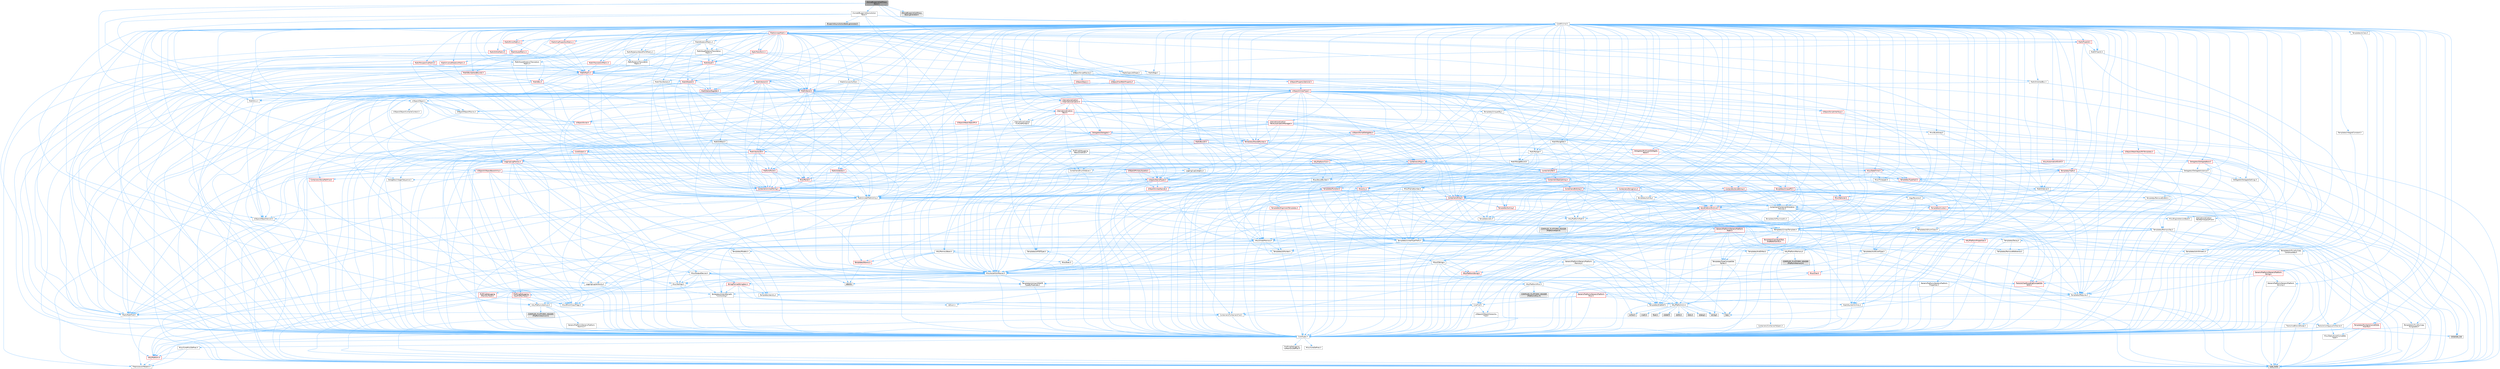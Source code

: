 digraph "OnlineBlueprintCallProxyBase.h"
{
 // INTERACTIVE_SVG=YES
 // LATEX_PDF_SIZE
  bgcolor="transparent";
  edge [fontname=Helvetica,fontsize=10,labelfontname=Helvetica,labelfontsize=10];
  node [fontname=Helvetica,fontsize=10,shape=box,height=0.2,width=0.4];
  Node1 [id="Node000001",label="OnlineBlueprintCallProxy\lBase.h",height=0.2,width=0.4,color="gray40", fillcolor="grey60", style="filled", fontcolor="black",tooltip=" "];
  Node1 -> Node2 [id="edge1_Node000001_Node000002",color="steelblue1",style="solid",tooltip=" "];
  Node2 [id="Node000002",label="CoreMinimal.h",height=0.2,width=0.4,color="grey40", fillcolor="white", style="filled",URL="$d7/d67/CoreMinimal_8h.html",tooltip=" "];
  Node2 -> Node3 [id="edge2_Node000002_Node000003",color="steelblue1",style="solid",tooltip=" "];
  Node3 [id="Node000003",label="CoreTypes.h",height=0.2,width=0.4,color="grey40", fillcolor="white", style="filled",URL="$dc/dec/CoreTypes_8h.html",tooltip=" "];
  Node3 -> Node4 [id="edge3_Node000003_Node000004",color="steelblue1",style="solid",tooltip=" "];
  Node4 [id="Node000004",label="HAL/Platform.h",height=0.2,width=0.4,color="red", fillcolor="#FFF0F0", style="filled",URL="$d9/dd0/Platform_8h.html",tooltip=" "];
  Node4 -> Node7 [id="edge4_Node000004_Node000007",color="steelblue1",style="solid",tooltip=" "];
  Node7 [id="Node000007",label="type_traits",height=0.2,width=0.4,color="grey60", fillcolor="#E0E0E0", style="filled",tooltip=" "];
  Node4 -> Node8 [id="edge5_Node000004_Node000008",color="steelblue1",style="solid",tooltip=" "];
  Node8 [id="Node000008",label="PreprocessorHelpers.h",height=0.2,width=0.4,color="grey40", fillcolor="white", style="filled",URL="$db/ddb/PreprocessorHelpers_8h.html",tooltip=" "];
  Node3 -> Node14 [id="edge6_Node000003_Node000014",color="steelblue1",style="solid",tooltip=" "];
  Node14 [id="Node000014",label="ProfilingDebugging\l/UMemoryDefines.h",height=0.2,width=0.4,color="grey40", fillcolor="white", style="filled",URL="$d2/da2/UMemoryDefines_8h.html",tooltip=" "];
  Node3 -> Node15 [id="edge7_Node000003_Node000015",color="steelblue1",style="solid",tooltip=" "];
  Node15 [id="Node000015",label="Misc/CoreMiscDefines.h",height=0.2,width=0.4,color="grey40", fillcolor="white", style="filled",URL="$da/d38/CoreMiscDefines_8h.html",tooltip=" "];
  Node15 -> Node4 [id="edge8_Node000015_Node000004",color="steelblue1",style="solid",tooltip=" "];
  Node15 -> Node8 [id="edge9_Node000015_Node000008",color="steelblue1",style="solid",tooltip=" "];
  Node3 -> Node16 [id="edge10_Node000003_Node000016",color="steelblue1",style="solid",tooltip=" "];
  Node16 [id="Node000016",label="Misc/CoreDefines.h",height=0.2,width=0.4,color="grey40", fillcolor="white", style="filled",URL="$d3/dd2/CoreDefines_8h.html",tooltip=" "];
  Node2 -> Node17 [id="edge11_Node000002_Node000017",color="steelblue1",style="solid",tooltip=" "];
  Node17 [id="Node000017",label="CoreFwd.h",height=0.2,width=0.4,color="grey40", fillcolor="white", style="filled",URL="$d1/d1e/CoreFwd_8h.html",tooltip=" "];
  Node17 -> Node3 [id="edge12_Node000017_Node000003",color="steelblue1",style="solid",tooltip=" "];
  Node17 -> Node18 [id="edge13_Node000017_Node000018",color="steelblue1",style="solid",tooltip=" "];
  Node18 [id="Node000018",label="Containers/ContainersFwd.h",height=0.2,width=0.4,color="grey40", fillcolor="white", style="filled",URL="$d4/d0a/ContainersFwd_8h.html",tooltip=" "];
  Node18 -> Node4 [id="edge14_Node000018_Node000004",color="steelblue1",style="solid",tooltip=" "];
  Node18 -> Node3 [id="edge15_Node000018_Node000003",color="steelblue1",style="solid",tooltip=" "];
  Node18 -> Node19 [id="edge16_Node000018_Node000019",color="steelblue1",style="solid",tooltip=" "];
  Node19 [id="Node000019",label="Traits/IsContiguousContainer.h",height=0.2,width=0.4,color="grey40", fillcolor="white", style="filled",URL="$d5/d3c/IsContiguousContainer_8h.html",tooltip=" "];
  Node19 -> Node3 [id="edge17_Node000019_Node000003",color="steelblue1",style="solid",tooltip=" "];
  Node19 -> Node20 [id="edge18_Node000019_Node000020",color="steelblue1",style="solid",tooltip=" "];
  Node20 [id="Node000020",label="Misc/StaticAssertComplete\lType.h",height=0.2,width=0.4,color="grey40", fillcolor="white", style="filled",URL="$d5/d4e/StaticAssertCompleteType_8h.html",tooltip=" "];
  Node19 -> Node21 [id="edge19_Node000019_Node000021",color="steelblue1",style="solid",tooltip=" "];
  Node21 [id="Node000021",label="initializer_list",height=0.2,width=0.4,color="grey60", fillcolor="#E0E0E0", style="filled",tooltip=" "];
  Node17 -> Node22 [id="edge20_Node000017_Node000022",color="steelblue1",style="solid",tooltip=" "];
  Node22 [id="Node000022",label="Math/MathFwd.h",height=0.2,width=0.4,color="grey40", fillcolor="white", style="filled",URL="$d2/d10/MathFwd_8h.html",tooltip=" "];
  Node22 -> Node4 [id="edge21_Node000022_Node000004",color="steelblue1",style="solid",tooltip=" "];
  Node17 -> Node23 [id="edge22_Node000017_Node000023",color="steelblue1",style="solid",tooltip=" "];
  Node23 [id="Node000023",label="UObject/UObjectHierarchy\lFwd.h",height=0.2,width=0.4,color="grey40", fillcolor="white", style="filled",URL="$d3/d13/UObjectHierarchyFwd_8h.html",tooltip=" "];
  Node2 -> Node23 [id="edge23_Node000002_Node000023",color="steelblue1",style="solid",tooltip=" "];
  Node2 -> Node18 [id="edge24_Node000002_Node000018",color="steelblue1",style="solid",tooltip=" "];
  Node2 -> Node24 [id="edge25_Node000002_Node000024",color="steelblue1",style="solid",tooltip=" "];
  Node24 [id="Node000024",label="Misc/VarArgs.h",height=0.2,width=0.4,color="grey40", fillcolor="white", style="filled",URL="$d5/d6f/VarArgs_8h.html",tooltip=" "];
  Node24 -> Node3 [id="edge26_Node000024_Node000003",color="steelblue1",style="solid",tooltip=" "];
  Node2 -> Node25 [id="edge27_Node000002_Node000025",color="steelblue1",style="solid",tooltip=" "];
  Node25 [id="Node000025",label="Logging/LogVerbosity.h",height=0.2,width=0.4,color="grey40", fillcolor="white", style="filled",URL="$d2/d8f/LogVerbosity_8h.html",tooltip=" "];
  Node25 -> Node3 [id="edge28_Node000025_Node000003",color="steelblue1",style="solid",tooltip=" "];
  Node2 -> Node26 [id="edge29_Node000002_Node000026",color="steelblue1",style="solid",tooltip=" "];
  Node26 [id="Node000026",label="Misc/OutputDevice.h",height=0.2,width=0.4,color="grey40", fillcolor="white", style="filled",URL="$d7/d32/OutputDevice_8h.html",tooltip=" "];
  Node26 -> Node17 [id="edge30_Node000026_Node000017",color="steelblue1",style="solid",tooltip=" "];
  Node26 -> Node3 [id="edge31_Node000026_Node000003",color="steelblue1",style="solid",tooltip=" "];
  Node26 -> Node25 [id="edge32_Node000026_Node000025",color="steelblue1",style="solid",tooltip=" "];
  Node26 -> Node24 [id="edge33_Node000026_Node000024",color="steelblue1",style="solid",tooltip=" "];
  Node26 -> Node27 [id="edge34_Node000026_Node000027",color="steelblue1",style="solid",tooltip=" "];
  Node27 [id="Node000027",label="Templates/IsArrayOrRefOf\lTypeByPredicate.h",height=0.2,width=0.4,color="grey40", fillcolor="white", style="filled",URL="$d6/da1/IsArrayOrRefOfTypeByPredicate_8h.html",tooltip=" "];
  Node27 -> Node3 [id="edge35_Node000027_Node000003",color="steelblue1",style="solid",tooltip=" "];
  Node26 -> Node28 [id="edge36_Node000026_Node000028",color="steelblue1",style="solid",tooltip=" "];
  Node28 [id="Node000028",label="Templates/IsValidVariadic\lFunctionArg.h",height=0.2,width=0.4,color="grey40", fillcolor="white", style="filled",URL="$d0/dc8/IsValidVariadicFunctionArg_8h.html",tooltip=" "];
  Node28 -> Node3 [id="edge37_Node000028_Node000003",color="steelblue1",style="solid",tooltip=" "];
  Node28 -> Node29 [id="edge38_Node000028_Node000029",color="steelblue1",style="solid",tooltip=" "];
  Node29 [id="Node000029",label="IsEnum.h",height=0.2,width=0.4,color="grey40", fillcolor="white", style="filled",URL="$d4/de5/IsEnum_8h.html",tooltip=" "];
  Node28 -> Node7 [id="edge39_Node000028_Node000007",color="steelblue1",style="solid",tooltip=" "];
  Node26 -> Node30 [id="edge40_Node000026_Node000030",color="steelblue1",style="solid",tooltip=" "];
  Node30 [id="Node000030",label="Traits/IsCharEncodingCompatible\lWith.h",height=0.2,width=0.4,color="red", fillcolor="#FFF0F0", style="filled",URL="$df/dd1/IsCharEncodingCompatibleWith_8h.html",tooltip=" "];
  Node30 -> Node7 [id="edge41_Node000030_Node000007",color="steelblue1",style="solid",tooltip=" "];
  Node2 -> Node32 [id="edge42_Node000002_Node000032",color="steelblue1",style="solid",tooltip=" "];
  Node32 [id="Node000032",label="HAL/PlatformCrt.h",height=0.2,width=0.4,color="grey40", fillcolor="white", style="filled",URL="$d8/d75/PlatformCrt_8h.html",tooltip=" "];
  Node32 -> Node33 [id="edge43_Node000032_Node000033",color="steelblue1",style="solid",tooltip=" "];
  Node33 [id="Node000033",label="new",height=0.2,width=0.4,color="grey60", fillcolor="#E0E0E0", style="filled",tooltip=" "];
  Node32 -> Node34 [id="edge44_Node000032_Node000034",color="steelblue1",style="solid",tooltip=" "];
  Node34 [id="Node000034",label="wchar.h",height=0.2,width=0.4,color="grey60", fillcolor="#E0E0E0", style="filled",tooltip=" "];
  Node32 -> Node35 [id="edge45_Node000032_Node000035",color="steelblue1",style="solid",tooltip=" "];
  Node35 [id="Node000035",label="stddef.h",height=0.2,width=0.4,color="grey60", fillcolor="#E0E0E0", style="filled",tooltip=" "];
  Node32 -> Node36 [id="edge46_Node000032_Node000036",color="steelblue1",style="solid",tooltip=" "];
  Node36 [id="Node000036",label="stdlib.h",height=0.2,width=0.4,color="grey60", fillcolor="#E0E0E0", style="filled",tooltip=" "];
  Node32 -> Node37 [id="edge47_Node000032_Node000037",color="steelblue1",style="solid",tooltip=" "];
  Node37 [id="Node000037",label="stdio.h",height=0.2,width=0.4,color="grey60", fillcolor="#E0E0E0", style="filled",tooltip=" "];
  Node32 -> Node38 [id="edge48_Node000032_Node000038",color="steelblue1",style="solid",tooltip=" "];
  Node38 [id="Node000038",label="stdarg.h",height=0.2,width=0.4,color="grey60", fillcolor="#E0E0E0", style="filled",tooltip=" "];
  Node32 -> Node39 [id="edge49_Node000032_Node000039",color="steelblue1",style="solid",tooltip=" "];
  Node39 [id="Node000039",label="math.h",height=0.2,width=0.4,color="grey60", fillcolor="#E0E0E0", style="filled",tooltip=" "];
  Node32 -> Node40 [id="edge50_Node000032_Node000040",color="steelblue1",style="solid",tooltip=" "];
  Node40 [id="Node000040",label="float.h",height=0.2,width=0.4,color="grey60", fillcolor="#E0E0E0", style="filled",tooltip=" "];
  Node32 -> Node41 [id="edge51_Node000032_Node000041",color="steelblue1",style="solid",tooltip=" "];
  Node41 [id="Node000041",label="string.h",height=0.2,width=0.4,color="grey60", fillcolor="#E0E0E0", style="filled",tooltip=" "];
  Node2 -> Node42 [id="edge52_Node000002_Node000042",color="steelblue1",style="solid",tooltip=" "];
  Node42 [id="Node000042",label="HAL/PlatformMisc.h",height=0.2,width=0.4,color="grey40", fillcolor="white", style="filled",URL="$d0/df5/PlatformMisc_8h.html",tooltip=" "];
  Node42 -> Node3 [id="edge53_Node000042_Node000003",color="steelblue1",style="solid",tooltip=" "];
  Node42 -> Node43 [id="edge54_Node000042_Node000043",color="steelblue1",style="solid",tooltip=" "];
  Node43 [id="Node000043",label="GenericPlatform/GenericPlatform\lMisc.h",height=0.2,width=0.4,color="red", fillcolor="#FFF0F0", style="filled",URL="$db/d9a/GenericPlatformMisc_8h.html",tooltip=" "];
  Node43 -> Node17 [id="edge55_Node000043_Node000017",color="steelblue1",style="solid",tooltip=" "];
  Node43 -> Node3 [id="edge56_Node000043_Node000003",color="steelblue1",style="solid",tooltip=" "];
  Node43 -> Node32 [id="edge57_Node000043_Node000032",color="steelblue1",style="solid",tooltip=" "];
  Node43 -> Node47 [id="edge58_Node000043_Node000047",color="steelblue1",style="solid",tooltip=" "];
  Node47 [id="Node000047",label="Math/NumericLimits.h",height=0.2,width=0.4,color="grey40", fillcolor="white", style="filled",URL="$df/d1b/NumericLimits_8h.html",tooltip=" "];
  Node47 -> Node3 [id="edge59_Node000047_Node000003",color="steelblue1",style="solid",tooltip=" "];
  Node43 -> Node49 [id="edge60_Node000043_Node000049",color="steelblue1",style="solid",tooltip=" "];
  Node49 [id="Node000049",label="Misc/EnumClassFlags.h",height=0.2,width=0.4,color="grey40", fillcolor="white", style="filled",URL="$d8/de7/EnumClassFlags_8h.html",tooltip=" "];
  Node42 -> Node52 [id="edge61_Node000042_Node000052",color="steelblue1",style="solid",tooltip=" "];
  Node52 [id="Node000052",label="COMPILED_PLATFORM_HEADER\l(PlatformMisc.h)",height=0.2,width=0.4,color="grey60", fillcolor="#E0E0E0", style="filled",tooltip=" "];
  Node42 -> Node53 [id="edge62_Node000042_Node000053",color="steelblue1",style="solid",tooltip=" "];
  Node53 [id="Node000053",label="ProfilingDebugging\l/CpuProfilerTrace.h",height=0.2,width=0.4,color="red", fillcolor="#FFF0F0", style="filled",URL="$da/dcb/CpuProfilerTrace_8h.html",tooltip=" "];
  Node53 -> Node3 [id="edge63_Node000053_Node000003",color="steelblue1",style="solid",tooltip=" "];
  Node53 -> Node18 [id="edge64_Node000053_Node000018",color="steelblue1",style="solid",tooltip=" "];
  Node53 -> Node54 [id="edge65_Node000053_Node000054",color="steelblue1",style="solid",tooltip=" "];
  Node54 [id="Node000054",label="HAL/PlatformAtomics.h",height=0.2,width=0.4,color="grey40", fillcolor="white", style="filled",URL="$d3/d36/PlatformAtomics_8h.html",tooltip=" "];
  Node54 -> Node3 [id="edge66_Node000054_Node000003",color="steelblue1",style="solid",tooltip=" "];
  Node54 -> Node55 [id="edge67_Node000054_Node000055",color="steelblue1",style="solid",tooltip=" "];
  Node55 [id="Node000055",label="GenericPlatform/GenericPlatform\lAtomics.h",height=0.2,width=0.4,color="grey40", fillcolor="white", style="filled",URL="$da/d72/GenericPlatformAtomics_8h.html",tooltip=" "];
  Node55 -> Node3 [id="edge68_Node000055_Node000003",color="steelblue1",style="solid",tooltip=" "];
  Node54 -> Node56 [id="edge69_Node000054_Node000056",color="steelblue1",style="solid",tooltip=" "];
  Node56 [id="Node000056",label="COMPILED_PLATFORM_HEADER\l(PlatformAtomics.h)",height=0.2,width=0.4,color="grey60", fillcolor="#E0E0E0", style="filled",tooltip=" "];
  Node53 -> Node8 [id="edge70_Node000053_Node000008",color="steelblue1",style="solid",tooltip=" "];
  Node2 -> Node61 [id="edge71_Node000002_Node000061",color="steelblue1",style="solid",tooltip=" "];
  Node61 [id="Node000061",label="Misc/AssertionMacros.h",height=0.2,width=0.4,color="grey40", fillcolor="white", style="filled",URL="$d0/dfa/AssertionMacros_8h.html",tooltip=" "];
  Node61 -> Node3 [id="edge72_Node000061_Node000003",color="steelblue1",style="solid",tooltip=" "];
  Node61 -> Node4 [id="edge73_Node000061_Node000004",color="steelblue1",style="solid",tooltip=" "];
  Node61 -> Node42 [id="edge74_Node000061_Node000042",color="steelblue1",style="solid",tooltip=" "];
  Node61 -> Node8 [id="edge75_Node000061_Node000008",color="steelblue1",style="solid",tooltip=" "];
  Node61 -> Node62 [id="edge76_Node000061_Node000062",color="steelblue1",style="solid",tooltip=" "];
  Node62 [id="Node000062",label="Templates/EnableIf.h",height=0.2,width=0.4,color="grey40", fillcolor="white", style="filled",URL="$d7/d60/EnableIf_8h.html",tooltip=" "];
  Node62 -> Node3 [id="edge77_Node000062_Node000003",color="steelblue1",style="solid",tooltip=" "];
  Node61 -> Node27 [id="edge78_Node000061_Node000027",color="steelblue1",style="solid",tooltip=" "];
  Node61 -> Node28 [id="edge79_Node000061_Node000028",color="steelblue1",style="solid",tooltip=" "];
  Node61 -> Node30 [id="edge80_Node000061_Node000030",color="steelblue1",style="solid",tooltip=" "];
  Node61 -> Node24 [id="edge81_Node000061_Node000024",color="steelblue1",style="solid",tooltip=" "];
  Node61 -> Node63 [id="edge82_Node000061_Node000063",color="steelblue1",style="solid",tooltip=" "];
  Node63 [id="Node000063",label="String/FormatStringSan.h",height=0.2,width=0.4,color="red", fillcolor="#FFF0F0", style="filled",URL="$d3/d8b/FormatStringSan_8h.html",tooltip=" "];
  Node63 -> Node7 [id="edge83_Node000063_Node000007",color="steelblue1",style="solid",tooltip=" "];
  Node63 -> Node3 [id="edge84_Node000063_Node000003",color="steelblue1",style="solid",tooltip=" "];
  Node63 -> Node64 [id="edge85_Node000063_Node000064",color="steelblue1",style="solid",tooltip=" "];
  Node64 [id="Node000064",label="Templates/Requires.h",height=0.2,width=0.4,color="grey40", fillcolor="white", style="filled",URL="$dc/d96/Requires_8h.html",tooltip=" "];
  Node64 -> Node62 [id="edge86_Node000064_Node000062",color="steelblue1",style="solid",tooltip=" "];
  Node64 -> Node7 [id="edge87_Node000064_Node000007",color="steelblue1",style="solid",tooltip=" "];
  Node63 -> Node65 [id="edge88_Node000063_Node000065",color="steelblue1",style="solid",tooltip=" "];
  Node65 [id="Node000065",label="Templates/Identity.h",height=0.2,width=0.4,color="grey40", fillcolor="white", style="filled",URL="$d0/dd5/Identity_8h.html",tooltip=" "];
  Node63 -> Node28 [id="edge89_Node000063_Node000028",color="steelblue1",style="solid",tooltip=" "];
  Node63 -> Node18 [id="edge90_Node000063_Node000018",color="steelblue1",style="solid",tooltip=" "];
  Node61 -> Node69 [id="edge91_Node000061_Node000069",color="steelblue1",style="solid",tooltip=" "];
  Node69 [id="Node000069",label="atomic",height=0.2,width=0.4,color="grey60", fillcolor="#E0E0E0", style="filled",tooltip=" "];
  Node2 -> Node70 [id="edge92_Node000002_Node000070",color="steelblue1",style="solid",tooltip=" "];
  Node70 [id="Node000070",label="Templates/IsPointer.h",height=0.2,width=0.4,color="grey40", fillcolor="white", style="filled",URL="$d7/d05/IsPointer_8h.html",tooltip=" "];
  Node70 -> Node3 [id="edge93_Node000070_Node000003",color="steelblue1",style="solid",tooltip=" "];
  Node2 -> Node71 [id="edge94_Node000002_Node000071",color="steelblue1",style="solid",tooltip=" "];
  Node71 [id="Node000071",label="HAL/PlatformMemory.h",height=0.2,width=0.4,color="grey40", fillcolor="white", style="filled",URL="$de/d68/PlatformMemory_8h.html",tooltip=" "];
  Node71 -> Node3 [id="edge95_Node000071_Node000003",color="steelblue1",style="solid",tooltip=" "];
  Node71 -> Node72 [id="edge96_Node000071_Node000072",color="steelblue1",style="solid",tooltip=" "];
  Node72 [id="Node000072",label="GenericPlatform/GenericPlatform\lMemory.h",height=0.2,width=0.4,color="grey40", fillcolor="white", style="filled",URL="$dd/d22/GenericPlatformMemory_8h.html",tooltip=" "];
  Node72 -> Node17 [id="edge97_Node000072_Node000017",color="steelblue1",style="solid",tooltip=" "];
  Node72 -> Node3 [id="edge98_Node000072_Node000003",color="steelblue1",style="solid",tooltip=" "];
  Node72 -> Node73 [id="edge99_Node000072_Node000073",color="steelblue1",style="solid",tooltip=" "];
  Node73 [id="Node000073",label="HAL/PlatformString.h",height=0.2,width=0.4,color="red", fillcolor="#FFF0F0", style="filled",URL="$db/db5/PlatformString_8h.html",tooltip=" "];
  Node73 -> Node3 [id="edge100_Node000073_Node000003",color="steelblue1",style="solid",tooltip=" "];
  Node72 -> Node41 [id="edge101_Node000072_Node000041",color="steelblue1",style="solid",tooltip=" "];
  Node72 -> Node34 [id="edge102_Node000072_Node000034",color="steelblue1",style="solid",tooltip=" "];
  Node71 -> Node75 [id="edge103_Node000071_Node000075",color="steelblue1",style="solid",tooltip=" "];
  Node75 [id="Node000075",label="COMPILED_PLATFORM_HEADER\l(PlatformMemory.h)",height=0.2,width=0.4,color="grey60", fillcolor="#E0E0E0", style="filled",tooltip=" "];
  Node2 -> Node54 [id="edge104_Node000002_Node000054",color="steelblue1",style="solid",tooltip=" "];
  Node2 -> Node76 [id="edge105_Node000002_Node000076",color="steelblue1",style="solid",tooltip=" "];
  Node76 [id="Node000076",label="Misc/Exec.h",height=0.2,width=0.4,color="grey40", fillcolor="white", style="filled",URL="$de/ddb/Exec_8h.html",tooltip=" "];
  Node76 -> Node3 [id="edge106_Node000076_Node000003",color="steelblue1",style="solid",tooltip=" "];
  Node76 -> Node61 [id="edge107_Node000076_Node000061",color="steelblue1",style="solid",tooltip=" "];
  Node2 -> Node77 [id="edge108_Node000002_Node000077",color="steelblue1",style="solid",tooltip=" "];
  Node77 [id="Node000077",label="HAL/MemoryBase.h",height=0.2,width=0.4,color="grey40", fillcolor="white", style="filled",URL="$d6/d9f/MemoryBase_8h.html",tooltip=" "];
  Node77 -> Node3 [id="edge109_Node000077_Node000003",color="steelblue1",style="solid",tooltip=" "];
  Node77 -> Node54 [id="edge110_Node000077_Node000054",color="steelblue1",style="solid",tooltip=" "];
  Node77 -> Node32 [id="edge111_Node000077_Node000032",color="steelblue1",style="solid",tooltip=" "];
  Node77 -> Node76 [id="edge112_Node000077_Node000076",color="steelblue1",style="solid",tooltip=" "];
  Node77 -> Node26 [id="edge113_Node000077_Node000026",color="steelblue1",style="solid",tooltip=" "];
  Node77 -> Node78 [id="edge114_Node000077_Node000078",color="steelblue1",style="solid",tooltip=" "];
  Node78 [id="Node000078",label="Templates/Atomic.h",height=0.2,width=0.4,color="red", fillcolor="#FFF0F0", style="filled",URL="$d3/d91/Atomic_8h.html",tooltip=" "];
  Node78 -> Node69 [id="edge115_Node000078_Node000069",color="steelblue1",style="solid",tooltip=" "];
  Node2 -> Node87 [id="edge116_Node000002_Node000087",color="steelblue1",style="solid",tooltip=" "];
  Node87 [id="Node000087",label="HAL/UnrealMemory.h",height=0.2,width=0.4,color="grey40", fillcolor="white", style="filled",URL="$d9/d96/UnrealMemory_8h.html",tooltip=" "];
  Node87 -> Node3 [id="edge117_Node000087_Node000003",color="steelblue1",style="solid",tooltip=" "];
  Node87 -> Node72 [id="edge118_Node000087_Node000072",color="steelblue1",style="solid",tooltip=" "];
  Node87 -> Node77 [id="edge119_Node000087_Node000077",color="steelblue1",style="solid",tooltip=" "];
  Node87 -> Node71 [id="edge120_Node000087_Node000071",color="steelblue1",style="solid",tooltip=" "];
  Node87 -> Node88 [id="edge121_Node000087_Node000088",color="steelblue1",style="solid",tooltip=" "];
  Node88 [id="Node000088",label="ProfilingDebugging\l/MemoryTrace.h",height=0.2,width=0.4,color="red", fillcolor="#FFF0F0", style="filled",URL="$da/dd7/MemoryTrace_8h.html",tooltip=" "];
  Node88 -> Node4 [id="edge122_Node000088_Node000004",color="steelblue1",style="solid",tooltip=" "];
  Node88 -> Node49 [id="edge123_Node000088_Node000049",color="steelblue1",style="solid",tooltip=" "];
  Node87 -> Node70 [id="edge124_Node000087_Node000070",color="steelblue1",style="solid",tooltip=" "];
  Node2 -> Node89 [id="edge125_Node000002_Node000089",color="steelblue1",style="solid",tooltip=" "];
  Node89 [id="Node000089",label="Templates/IsArithmetic.h",height=0.2,width=0.4,color="grey40", fillcolor="white", style="filled",URL="$d2/d5d/IsArithmetic_8h.html",tooltip=" "];
  Node89 -> Node3 [id="edge126_Node000089_Node000003",color="steelblue1",style="solid",tooltip=" "];
  Node2 -> Node83 [id="edge127_Node000002_Node000083",color="steelblue1",style="solid",tooltip=" "];
  Node83 [id="Node000083",label="Templates/AndOrNot.h",height=0.2,width=0.4,color="grey40", fillcolor="white", style="filled",URL="$db/d0a/AndOrNot_8h.html",tooltip=" "];
  Node83 -> Node3 [id="edge128_Node000083_Node000003",color="steelblue1",style="solid",tooltip=" "];
  Node2 -> Node90 [id="edge129_Node000002_Node000090",color="steelblue1",style="solid",tooltip=" "];
  Node90 [id="Node000090",label="Templates/IsPODType.h",height=0.2,width=0.4,color="grey40", fillcolor="white", style="filled",URL="$d7/db1/IsPODType_8h.html",tooltip=" "];
  Node90 -> Node3 [id="edge130_Node000090_Node000003",color="steelblue1",style="solid",tooltip=" "];
  Node2 -> Node91 [id="edge131_Node000002_Node000091",color="steelblue1",style="solid",tooltip=" "];
  Node91 [id="Node000091",label="Templates/IsUECoreType.h",height=0.2,width=0.4,color="grey40", fillcolor="white", style="filled",URL="$d1/db8/IsUECoreType_8h.html",tooltip=" "];
  Node91 -> Node3 [id="edge132_Node000091_Node000003",color="steelblue1",style="solid",tooltip=" "];
  Node91 -> Node7 [id="edge133_Node000091_Node000007",color="steelblue1",style="solid",tooltip=" "];
  Node2 -> Node84 [id="edge134_Node000002_Node000084",color="steelblue1",style="solid",tooltip=" "];
  Node84 [id="Node000084",label="Templates/IsTriviallyCopy\lConstructible.h",height=0.2,width=0.4,color="grey40", fillcolor="white", style="filled",URL="$d3/d78/IsTriviallyCopyConstructible_8h.html",tooltip=" "];
  Node84 -> Node3 [id="edge135_Node000084_Node000003",color="steelblue1",style="solid",tooltip=" "];
  Node84 -> Node7 [id="edge136_Node000084_Node000007",color="steelblue1",style="solid",tooltip=" "];
  Node2 -> Node92 [id="edge137_Node000002_Node000092",color="steelblue1",style="solid",tooltip=" "];
  Node92 [id="Node000092",label="Templates/UnrealTypeTraits.h",height=0.2,width=0.4,color="grey40", fillcolor="white", style="filled",URL="$d2/d2d/UnrealTypeTraits_8h.html",tooltip=" "];
  Node92 -> Node3 [id="edge138_Node000092_Node000003",color="steelblue1",style="solid",tooltip=" "];
  Node92 -> Node70 [id="edge139_Node000092_Node000070",color="steelblue1",style="solid",tooltip=" "];
  Node92 -> Node61 [id="edge140_Node000092_Node000061",color="steelblue1",style="solid",tooltip=" "];
  Node92 -> Node83 [id="edge141_Node000092_Node000083",color="steelblue1",style="solid",tooltip=" "];
  Node92 -> Node62 [id="edge142_Node000092_Node000062",color="steelblue1",style="solid",tooltip=" "];
  Node92 -> Node89 [id="edge143_Node000092_Node000089",color="steelblue1",style="solid",tooltip=" "];
  Node92 -> Node29 [id="edge144_Node000092_Node000029",color="steelblue1",style="solid",tooltip=" "];
  Node92 -> Node93 [id="edge145_Node000092_Node000093",color="steelblue1",style="solid",tooltip=" "];
  Node93 [id="Node000093",label="Templates/Models.h",height=0.2,width=0.4,color="grey40", fillcolor="white", style="filled",URL="$d3/d0c/Models_8h.html",tooltip=" "];
  Node93 -> Node65 [id="edge146_Node000093_Node000065",color="steelblue1",style="solid",tooltip=" "];
  Node92 -> Node90 [id="edge147_Node000092_Node000090",color="steelblue1",style="solid",tooltip=" "];
  Node92 -> Node91 [id="edge148_Node000092_Node000091",color="steelblue1",style="solid",tooltip=" "];
  Node92 -> Node84 [id="edge149_Node000092_Node000084",color="steelblue1",style="solid",tooltip=" "];
  Node2 -> Node62 [id="edge150_Node000002_Node000062",color="steelblue1",style="solid",tooltip=" "];
  Node2 -> Node94 [id="edge151_Node000002_Node000094",color="steelblue1",style="solid",tooltip=" "];
  Node94 [id="Node000094",label="Templates/RemoveReference.h",height=0.2,width=0.4,color="grey40", fillcolor="white", style="filled",URL="$da/dbe/RemoveReference_8h.html",tooltip=" "];
  Node94 -> Node3 [id="edge152_Node000094_Node000003",color="steelblue1",style="solid",tooltip=" "];
  Node2 -> Node95 [id="edge153_Node000002_Node000095",color="steelblue1",style="solid",tooltip=" "];
  Node95 [id="Node000095",label="Templates/IntegralConstant.h",height=0.2,width=0.4,color="grey40", fillcolor="white", style="filled",URL="$db/d1b/IntegralConstant_8h.html",tooltip=" "];
  Node95 -> Node3 [id="edge154_Node000095_Node000003",color="steelblue1",style="solid",tooltip=" "];
  Node2 -> Node96 [id="edge155_Node000002_Node000096",color="steelblue1",style="solid",tooltip=" "];
  Node96 [id="Node000096",label="Templates/IsClass.h",height=0.2,width=0.4,color="grey40", fillcolor="white", style="filled",URL="$db/dcb/IsClass_8h.html",tooltip=" "];
  Node96 -> Node3 [id="edge156_Node000096_Node000003",color="steelblue1",style="solid",tooltip=" "];
  Node2 -> Node97 [id="edge157_Node000002_Node000097",color="steelblue1",style="solid",tooltip=" "];
  Node97 [id="Node000097",label="Templates/TypeCompatible\lBytes.h",height=0.2,width=0.4,color="grey40", fillcolor="white", style="filled",URL="$df/d0a/TypeCompatibleBytes_8h.html",tooltip=" "];
  Node97 -> Node3 [id="edge158_Node000097_Node000003",color="steelblue1",style="solid",tooltip=" "];
  Node97 -> Node41 [id="edge159_Node000097_Node000041",color="steelblue1",style="solid",tooltip=" "];
  Node97 -> Node33 [id="edge160_Node000097_Node000033",color="steelblue1",style="solid",tooltip=" "];
  Node97 -> Node7 [id="edge161_Node000097_Node000007",color="steelblue1",style="solid",tooltip=" "];
  Node2 -> Node19 [id="edge162_Node000002_Node000019",color="steelblue1",style="solid",tooltip=" "];
  Node2 -> Node98 [id="edge163_Node000002_Node000098",color="steelblue1",style="solid",tooltip=" "];
  Node98 [id="Node000098",label="Templates/UnrealTemplate.h",height=0.2,width=0.4,color="grey40", fillcolor="white", style="filled",URL="$d4/d24/UnrealTemplate_8h.html",tooltip=" "];
  Node98 -> Node3 [id="edge164_Node000098_Node000003",color="steelblue1",style="solid",tooltip=" "];
  Node98 -> Node70 [id="edge165_Node000098_Node000070",color="steelblue1",style="solid",tooltip=" "];
  Node98 -> Node87 [id="edge166_Node000098_Node000087",color="steelblue1",style="solid",tooltip=" "];
  Node98 -> Node99 [id="edge167_Node000098_Node000099",color="steelblue1",style="solid",tooltip=" "];
  Node99 [id="Node000099",label="Templates/CopyQualifiers\lAndRefsFromTo.h",height=0.2,width=0.4,color="red", fillcolor="#FFF0F0", style="filled",URL="$d3/db3/CopyQualifiersAndRefsFromTo_8h.html",tooltip=" "];
  Node98 -> Node92 [id="edge168_Node000098_Node000092",color="steelblue1",style="solid",tooltip=" "];
  Node98 -> Node94 [id="edge169_Node000098_Node000094",color="steelblue1",style="solid",tooltip=" "];
  Node98 -> Node64 [id="edge170_Node000098_Node000064",color="steelblue1",style="solid",tooltip=" "];
  Node98 -> Node97 [id="edge171_Node000098_Node000097",color="steelblue1",style="solid",tooltip=" "];
  Node98 -> Node65 [id="edge172_Node000098_Node000065",color="steelblue1",style="solid",tooltip=" "];
  Node98 -> Node19 [id="edge173_Node000098_Node000019",color="steelblue1",style="solid",tooltip=" "];
  Node98 -> Node101 [id="edge174_Node000098_Node000101",color="steelblue1",style="solid",tooltip=" "];
  Node101 [id="Node000101",label="Traits/UseBitwiseSwap.h",height=0.2,width=0.4,color="grey40", fillcolor="white", style="filled",URL="$db/df3/UseBitwiseSwap_8h.html",tooltip=" "];
  Node101 -> Node3 [id="edge175_Node000101_Node000003",color="steelblue1",style="solid",tooltip=" "];
  Node101 -> Node7 [id="edge176_Node000101_Node000007",color="steelblue1",style="solid",tooltip=" "];
  Node98 -> Node7 [id="edge177_Node000098_Node000007",color="steelblue1",style="solid",tooltip=" "];
  Node2 -> Node47 [id="edge178_Node000002_Node000047",color="steelblue1",style="solid",tooltip=" "];
  Node2 -> Node102 [id="edge179_Node000002_Node000102",color="steelblue1",style="solid",tooltip=" "];
  Node102 [id="Node000102",label="HAL/PlatformMath.h",height=0.2,width=0.4,color="grey40", fillcolor="white", style="filled",URL="$dc/d53/PlatformMath_8h.html",tooltip=" "];
  Node102 -> Node3 [id="edge180_Node000102_Node000003",color="steelblue1",style="solid",tooltip=" "];
  Node102 -> Node103 [id="edge181_Node000102_Node000103",color="steelblue1",style="solid",tooltip=" "];
  Node103 [id="Node000103",label="GenericPlatform/GenericPlatform\lMath.h",height=0.2,width=0.4,color="red", fillcolor="#FFF0F0", style="filled",URL="$d5/d79/GenericPlatformMath_8h.html",tooltip=" "];
  Node103 -> Node3 [id="edge182_Node000103_Node000003",color="steelblue1",style="solid",tooltip=" "];
  Node103 -> Node18 [id="edge183_Node000103_Node000018",color="steelblue1",style="solid",tooltip=" "];
  Node103 -> Node32 [id="edge184_Node000103_Node000032",color="steelblue1",style="solid",tooltip=" "];
  Node103 -> Node83 [id="edge185_Node000103_Node000083",color="steelblue1",style="solid",tooltip=" "];
  Node103 -> Node104 [id="edge186_Node000103_Node000104",color="steelblue1",style="solid",tooltip=" "];
  Node104 [id="Node000104",label="Templates/Decay.h",height=0.2,width=0.4,color="grey40", fillcolor="white", style="filled",URL="$dd/d0f/Decay_8h.html",tooltip=" "];
  Node104 -> Node3 [id="edge187_Node000104_Node000003",color="steelblue1",style="solid",tooltip=" "];
  Node104 -> Node94 [id="edge188_Node000104_Node000094",color="steelblue1",style="solid",tooltip=" "];
  Node104 -> Node7 [id="edge189_Node000104_Node000007",color="steelblue1",style="solid",tooltip=" "];
  Node103 -> Node92 [id="edge190_Node000103_Node000092",color="steelblue1",style="solid",tooltip=" "];
  Node103 -> Node64 [id="edge191_Node000103_Node000064",color="steelblue1",style="solid",tooltip=" "];
  Node103 -> Node97 [id="edge192_Node000103_Node000097",color="steelblue1",style="solid",tooltip=" "];
  Node103 -> Node7 [id="edge193_Node000103_Node000007",color="steelblue1",style="solid",tooltip=" "];
  Node102 -> Node109 [id="edge194_Node000102_Node000109",color="steelblue1",style="solid",tooltip=" "];
  Node109 [id="Node000109",label="COMPILED_PLATFORM_HEADER\l(PlatformMath.h)",height=0.2,width=0.4,color="grey60", fillcolor="#E0E0E0", style="filled",tooltip=" "];
  Node2 -> Node85 [id="edge195_Node000002_Node000085",color="steelblue1",style="solid",tooltip=" "];
  Node85 [id="Node000085",label="Templates/IsTriviallyCopy\lAssignable.h",height=0.2,width=0.4,color="grey40", fillcolor="white", style="filled",URL="$d2/df2/IsTriviallyCopyAssignable_8h.html",tooltip=" "];
  Node85 -> Node3 [id="edge196_Node000085_Node000003",color="steelblue1",style="solid",tooltip=" "];
  Node85 -> Node7 [id="edge197_Node000085_Node000007",color="steelblue1",style="solid",tooltip=" "];
  Node2 -> Node110 [id="edge198_Node000002_Node000110",color="steelblue1",style="solid",tooltip=" "];
  Node110 [id="Node000110",label="Templates/MemoryOps.h",height=0.2,width=0.4,color="grey40", fillcolor="white", style="filled",URL="$db/dea/MemoryOps_8h.html",tooltip=" "];
  Node110 -> Node3 [id="edge199_Node000110_Node000003",color="steelblue1",style="solid",tooltip=" "];
  Node110 -> Node87 [id="edge200_Node000110_Node000087",color="steelblue1",style="solid",tooltip=" "];
  Node110 -> Node85 [id="edge201_Node000110_Node000085",color="steelblue1",style="solid",tooltip=" "];
  Node110 -> Node84 [id="edge202_Node000110_Node000084",color="steelblue1",style="solid",tooltip=" "];
  Node110 -> Node64 [id="edge203_Node000110_Node000064",color="steelblue1",style="solid",tooltip=" "];
  Node110 -> Node92 [id="edge204_Node000110_Node000092",color="steelblue1",style="solid",tooltip=" "];
  Node110 -> Node101 [id="edge205_Node000110_Node000101",color="steelblue1",style="solid",tooltip=" "];
  Node110 -> Node33 [id="edge206_Node000110_Node000033",color="steelblue1",style="solid",tooltip=" "];
  Node110 -> Node7 [id="edge207_Node000110_Node000007",color="steelblue1",style="solid",tooltip=" "];
  Node2 -> Node111 [id="edge208_Node000002_Node000111",color="steelblue1",style="solid",tooltip=" "];
  Node111 [id="Node000111",label="Containers/ContainerAllocation\lPolicies.h",height=0.2,width=0.4,color="grey40", fillcolor="white", style="filled",URL="$d7/dff/ContainerAllocationPolicies_8h.html",tooltip=" "];
  Node111 -> Node3 [id="edge209_Node000111_Node000003",color="steelblue1",style="solid",tooltip=" "];
  Node111 -> Node112 [id="edge210_Node000111_Node000112",color="steelblue1",style="solid",tooltip=" "];
  Node112 [id="Node000112",label="Containers/ContainerHelpers.h",height=0.2,width=0.4,color="grey40", fillcolor="white", style="filled",URL="$d7/d33/ContainerHelpers_8h.html",tooltip=" "];
  Node112 -> Node3 [id="edge211_Node000112_Node000003",color="steelblue1",style="solid",tooltip=" "];
  Node111 -> Node111 [id="edge212_Node000111_Node000111",color="steelblue1",style="solid",tooltip=" "];
  Node111 -> Node102 [id="edge213_Node000111_Node000102",color="steelblue1",style="solid",tooltip=" "];
  Node111 -> Node87 [id="edge214_Node000111_Node000087",color="steelblue1",style="solid",tooltip=" "];
  Node111 -> Node47 [id="edge215_Node000111_Node000047",color="steelblue1",style="solid",tooltip=" "];
  Node111 -> Node61 [id="edge216_Node000111_Node000061",color="steelblue1",style="solid",tooltip=" "];
  Node111 -> Node113 [id="edge217_Node000111_Node000113",color="steelblue1",style="solid",tooltip=" "];
  Node113 [id="Node000113",label="Templates/IsPolymorphic.h",height=0.2,width=0.4,color="grey40", fillcolor="white", style="filled",URL="$dc/d20/IsPolymorphic_8h.html",tooltip=" "];
  Node111 -> Node110 [id="edge218_Node000111_Node000110",color="steelblue1",style="solid",tooltip=" "];
  Node111 -> Node97 [id="edge219_Node000111_Node000097",color="steelblue1",style="solid",tooltip=" "];
  Node111 -> Node7 [id="edge220_Node000111_Node000007",color="steelblue1",style="solid",tooltip=" "];
  Node2 -> Node114 [id="edge221_Node000002_Node000114",color="steelblue1",style="solid",tooltip=" "];
  Node114 [id="Node000114",label="Templates/IsEnumClass.h",height=0.2,width=0.4,color="grey40", fillcolor="white", style="filled",URL="$d7/d15/IsEnumClass_8h.html",tooltip=" "];
  Node114 -> Node3 [id="edge222_Node000114_Node000003",color="steelblue1",style="solid",tooltip=" "];
  Node114 -> Node83 [id="edge223_Node000114_Node000083",color="steelblue1",style="solid",tooltip=" "];
  Node2 -> Node115 [id="edge224_Node000002_Node000115",color="steelblue1",style="solid",tooltip=" "];
  Node115 [id="Node000115",label="HAL/PlatformProperties.h",height=0.2,width=0.4,color="red", fillcolor="#FFF0F0", style="filled",URL="$d9/db0/PlatformProperties_8h.html",tooltip=" "];
  Node115 -> Node3 [id="edge225_Node000115_Node000003",color="steelblue1",style="solid",tooltip=" "];
  Node115 -> Node116 [id="edge226_Node000115_Node000116",color="steelblue1",style="solid",tooltip=" "];
  Node116 [id="Node000116",label="GenericPlatform/GenericPlatform\lProperties.h",height=0.2,width=0.4,color="grey40", fillcolor="white", style="filled",URL="$d2/dcd/GenericPlatformProperties_8h.html",tooltip=" "];
  Node116 -> Node3 [id="edge227_Node000116_Node000003",color="steelblue1",style="solid",tooltip=" "];
  Node116 -> Node43 [id="edge228_Node000116_Node000043",color="steelblue1",style="solid",tooltip=" "];
  Node2 -> Node118 [id="edge229_Node000002_Node000118",color="steelblue1",style="solid",tooltip=" "];
  Node118 [id="Node000118",label="Misc/EngineVersionBase.h",height=0.2,width=0.4,color="grey40", fillcolor="white", style="filled",URL="$d5/d2b/EngineVersionBase_8h.html",tooltip=" "];
  Node118 -> Node3 [id="edge230_Node000118_Node000003",color="steelblue1",style="solid",tooltip=" "];
  Node2 -> Node119 [id="edge231_Node000002_Node000119",color="steelblue1",style="solid",tooltip=" "];
  Node119 [id="Node000119",label="Internationalization\l/TextNamespaceFwd.h",height=0.2,width=0.4,color="grey40", fillcolor="white", style="filled",URL="$d8/d97/TextNamespaceFwd_8h.html",tooltip=" "];
  Node119 -> Node3 [id="edge232_Node000119_Node000003",color="steelblue1",style="solid",tooltip=" "];
  Node2 -> Node120 [id="edge233_Node000002_Node000120",color="steelblue1",style="solid",tooltip=" "];
  Node120 [id="Node000120",label="Serialization/Archive.h",height=0.2,width=0.4,color="red", fillcolor="#FFF0F0", style="filled",URL="$d7/d3b/Archive_8h.html",tooltip=" "];
  Node120 -> Node17 [id="edge234_Node000120_Node000017",color="steelblue1",style="solid",tooltip=" "];
  Node120 -> Node3 [id="edge235_Node000120_Node000003",color="steelblue1",style="solid",tooltip=" "];
  Node120 -> Node115 [id="edge236_Node000120_Node000115",color="steelblue1",style="solid",tooltip=" "];
  Node120 -> Node119 [id="edge237_Node000120_Node000119",color="steelblue1",style="solid",tooltip=" "];
  Node120 -> Node22 [id="edge238_Node000120_Node000022",color="steelblue1",style="solid",tooltip=" "];
  Node120 -> Node61 [id="edge239_Node000120_Node000061",color="steelblue1",style="solid",tooltip=" "];
  Node120 -> Node118 [id="edge240_Node000120_Node000118",color="steelblue1",style="solid",tooltip=" "];
  Node120 -> Node24 [id="edge241_Node000120_Node000024",color="steelblue1",style="solid",tooltip=" "];
  Node120 -> Node62 [id="edge242_Node000120_Node000062",color="steelblue1",style="solid",tooltip=" "];
  Node120 -> Node27 [id="edge243_Node000120_Node000027",color="steelblue1",style="solid",tooltip=" "];
  Node120 -> Node114 [id="edge244_Node000120_Node000114",color="steelblue1",style="solid",tooltip=" "];
  Node120 -> Node28 [id="edge245_Node000120_Node000028",color="steelblue1",style="solid",tooltip=" "];
  Node120 -> Node98 [id="edge246_Node000120_Node000098",color="steelblue1",style="solid",tooltip=" "];
  Node120 -> Node30 [id="edge247_Node000120_Node000030",color="steelblue1",style="solid",tooltip=" "];
  Node120 -> Node123 [id="edge248_Node000120_Node000123",color="steelblue1",style="solid",tooltip=" "];
  Node123 [id="Node000123",label="UObject/ObjectVersion.h",height=0.2,width=0.4,color="grey40", fillcolor="white", style="filled",URL="$da/d63/ObjectVersion_8h.html",tooltip=" "];
  Node123 -> Node3 [id="edge249_Node000123_Node000003",color="steelblue1",style="solid",tooltip=" "];
  Node2 -> Node124 [id="edge250_Node000002_Node000124",color="steelblue1",style="solid",tooltip=" "];
  Node124 [id="Node000124",label="Templates/Less.h",height=0.2,width=0.4,color="grey40", fillcolor="white", style="filled",URL="$de/dc8/Less_8h.html",tooltip=" "];
  Node124 -> Node3 [id="edge251_Node000124_Node000003",color="steelblue1",style="solid",tooltip=" "];
  Node124 -> Node98 [id="edge252_Node000124_Node000098",color="steelblue1",style="solid",tooltip=" "];
  Node2 -> Node125 [id="edge253_Node000002_Node000125",color="steelblue1",style="solid",tooltip=" "];
  Node125 [id="Node000125",label="Templates/Sorting.h",height=0.2,width=0.4,color="red", fillcolor="#FFF0F0", style="filled",URL="$d3/d9e/Sorting_8h.html",tooltip=" "];
  Node125 -> Node3 [id="edge254_Node000125_Node000003",color="steelblue1",style="solid",tooltip=" "];
  Node125 -> Node102 [id="edge255_Node000125_Node000102",color="steelblue1",style="solid",tooltip=" "];
  Node125 -> Node124 [id="edge256_Node000125_Node000124",color="steelblue1",style="solid",tooltip=" "];
  Node2 -> Node136 [id="edge257_Node000002_Node000136",color="steelblue1",style="solid",tooltip=" "];
  Node136 [id="Node000136",label="Misc/Char.h",height=0.2,width=0.4,color="red", fillcolor="#FFF0F0", style="filled",URL="$d0/d58/Char_8h.html",tooltip=" "];
  Node136 -> Node3 [id="edge258_Node000136_Node000003",color="steelblue1",style="solid",tooltip=" "];
  Node136 -> Node7 [id="edge259_Node000136_Node000007",color="steelblue1",style="solid",tooltip=" "];
  Node2 -> Node139 [id="edge260_Node000002_Node000139",color="steelblue1",style="solid",tooltip=" "];
  Node139 [id="Node000139",label="GenericPlatform/GenericPlatform\lStricmp.h",height=0.2,width=0.4,color="grey40", fillcolor="white", style="filled",URL="$d2/d86/GenericPlatformStricmp_8h.html",tooltip=" "];
  Node139 -> Node3 [id="edge261_Node000139_Node000003",color="steelblue1",style="solid",tooltip=" "];
  Node2 -> Node140 [id="edge262_Node000002_Node000140",color="steelblue1",style="solid",tooltip=" "];
  Node140 [id="Node000140",label="GenericPlatform/GenericPlatform\lString.h",height=0.2,width=0.4,color="red", fillcolor="#FFF0F0", style="filled",URL="$dd/d20/GenericPlatformString_8h.html",tooltip=" "];
  Node140 -> Node3 [id="edge263_Node000140_Node000003",color="steelblue1",style="solid",tooltip=" "];
  Node140 -> Node139 [id="edge264_Node000140_Node000139",color="steelblue1",style="solid",tooltip=" "];
  Node140 -> Node62 [id="edge265_Node000140_Node000062",color="steelblue1",style="solid",tooltip=" "];
  Node140 -> Node30 [id="edge266_Node000140_Node000030",color="steelblue1",style="solid",tooltip=" "];
  Node140 -> Node7 [id="edge267_Node000140_Node000007",color="steelblue1",style="solid",tooltip=" "];
  Node2 -> Node73 [id="edge268_Node000002_Node000073",color="steelblue1",style="solid",tooltip=" "];
  Node2 -> Node143 [id="edge269_Node000002_Node000143",color="steelblue1",style="solid",tooltip=" "];
  Node143 [id="Node000143",label="Misc/CString.h",height=0.2,width=0.4,color="grey40", fillcolor="white", style="filled",URL="$d2/d49/CString_8h.html",tooltip=" "];
  Node143 -> Node3 [id="edge270_Node000143_Node000003",color="steelblue1",style="solid",tooltip=" "];
  Node143 -> Node32 [id="edge271_Node000143_Node000032",color="steelblue1",style="solid",tooltip=" "];
  Node143 -> Node73 [id="edge272_Node000143_Node000073",color="steelblue1",style="solid",tooltip=" "];
  Node143 -> Node61 [id="edge273_Node000143_Node000061",color="steelblue1",style="solid",tooltip=" "];
  Node143 -> Node136 [id="edge274_Node000143_Node000136",color="steelblue1",style="solid",tooltip=" "];
  Node143 -> Node24 [id="edge275_Node000143_Node000024",color="steelblue1",style="solid",tooltip=" "];
  Node143 -> Node27 [id="edge276_Node000143_Node000027",color="steelblue1",style="solid",tooltip=" "];
  Node143 -> Node28 [id="edge277_Node000143_Node000028",color="steelblue1",style="solid",tooltip=" "];
  Node143 -> Node30 [id="edge278_Node000143_Node000030",color="steelblue1",style="solid",tooltip=" "];
  Node2 -> Node144 [id="edge279_Node000002_Node000144",color="steelblue1",style="solid",tooltip=" "];
  Node144 [id="Node000144",label="Misc/Crc.h",height=0.2,width=0.4,color="red", fillcolor="#FFF0F0", style="filled",URL="$d4/dd2/Crc_8h.html",tooltip=" "];
  Node144 -> Node3 [id="edge280_Node000144_Node000003",color="steelblue1",style="solid",tooltip=" "];
  Node144 -> Node73 [id="edge281_Node000144_Node000073",color="steelblue1",style="solid",tooltip=" "];
  Node144 -> Node61 [id="edge282_Node000144_Node000061",color="steelblue1",style="solid",tooltip=" "];
  Node144 -> Node143 [id="edge283_Node000144_Node000143",color="steelblue1",style="solid",tooltip=" "];
  Node144 -> Node136 [id="edge284_Node000144_Node000136",color="steelblue1",style="solid",tooltip=" "];
  Node144 -> Node92 [id="edge285_Node000144_Node000092",color="steelblue1",style="solid",tooltip=" "];
  Node2 -> Node135 [id="edge286_Node000002_Node000135",color="steelblue1",style="solid",tooltip=" "];
  Node135 [id="Node000135",label="Math/UnrealMathUtility.h",height=0.2,width=0.4,color="grey40", fillcolor="white", style="filled",URL="$db/db8/UnrealMathUtility_8h.html",tooltip=" "];
  Node135 -> Node3 [id="edge287_Node000135_Node000003",color="steelblue1",style="solid",tooltip=" "];
  Node135 -> Node61 [id="edge288_Node000135_Node000061",color="steelblue1",style="solid",tooltip=" "];
  Node135 -> Node102 [id="edge289_Node000135_Node000102",color="steelblue1",style="solid",tooltip=" "];
  Node135 -> Node22 [id="edge290_Node000135_Node000022",color="steelblue1",style="solid",tooltip=" "];
  Node135 -> Node65 [id="edge291_Node000135_Node000065",color="steelblue1",style="solid",tooltip=" "];
  Node135 -> Node64 [id="edge292_Node000135_Node000064",color="steelblue1",style="solid",tooltip=" "];
  Node2 -> Node145 [id="edge293_Node000002_Node000145",color="steelblue1",style="solid",tooltip=" "];
  Node145 [id="Node000145",label="Containers/UnrealString.h",height=0.2,width=0.4,color="red", fillcolor="#FFF0F0", style="filled",URL="$d5/dba/UnrealString_8h.html",tooltip=" "];
  Node2 -> Node149 [id="edge294_Node000002_Node000149",color="steelblue1",style="solid",tooltip=" "];
  Node149 [id="Node000149",label="Containers/Array.h",height=0.2,width=0.4,color="red", fillcolor="#FFF0F0", style="filled",URL="$df/dd0/Array_8h.html",tooltip=" "];
  Node149 -> Node3 [id="edge295_Node000149_Node000003",color="steelblue1",style="solid",tooltip=" "];
  Node149 -> Node61 [id="edge296_Node000149_Node000061",color="steelblue1",style="solid",tooltip=" "];
  Node149 -> Node87 [id="edge297_Node000149_Node000087",color="steelblue1",style="solid",tooltip=" "];
  Node149 -> Node92 [id="edge298_Node000149_Node000092",color="steelblue1",style="solid",tooltip=" "];
  Node149 -> Node98 [id="edge299_Node000149_Node000098",color="steelblue1",style="solid",tooltip=" "];
  Node149 -> Node111 [id="edge300_Node000149_Node000111",color="steelblue1",style="solid",tooltip=" "];
  Node149 -> Node120 [id="edge301_Node000149_Node000120",color="steelblue1",style="solid",tooltip=" "];
  Node149 -> Node128 [id="edge302_Node000149_Node000128",color="steelblue1",style="solid",tooltip=" "];
  Node128 [id="Node000128",label="Templates/Invoke.h",height=0.2,width=0.4,color="red", fillcolor="#FFF0F0", style="filled",URL="$d7/deb/Invoke_8h.html",tooltip=" "];
  Node128 -> Node3 [id="edge303_Node000128_Node000003",color="steelblue1",style="solid",tooltip=" "];
  Node128 -> Node98 [id="edge304_Node000128_Node000098",color="steelblue1",style="solid",tooltip=" "];
  Node128 -> Node7 [id="edge305_Node000128_Node000007",color="steelblue1",style="solid",tooltip=" "];
  Node149 -> Node124 [id="edge306_Node000149_Node000124",color="steelblue1",style="solid",tooltip=" "];
  Node149 -> Node64 [id="edge307_Node000149_Node000064",color="steelblue1",style="solid",tooltip=" "];
  Node149 -> Node125 [id="edge308_Node000149_Node000125",color="steelblue1",style="solid",tooltip=" "];
  Node149 -> Node172 [id="edge309_Node000149_Node000172",color="steelblue1",style="solid",tooltip=" "];
  Node172 [id="Node000172",label="Templates/AlignmentTemplates.h",height=0.2,width=0.4,color="red", fillcolor="#FFF0F0", style="filled",URL="$dd/d32/AlignmentTemplates_8h.html",tooltip=" "];
  Node172 -> Node3 [id="edge310_Node000172_Node000003",color="steelblue1",style="solid",tooltip=" "];
  Node172 -> Node70 [id="edge311_Node000172_Node000070",color="steelblue1",style="solid",tooltip=" "];
  Node149 -> Node7 [id="edge312_Node000149_Node000007",color="steelblue1",style="solid",tooltip=" "];
  Node2 -> Node173 [id="edge313_Node000002_Node000173",color="steelblue1",style="solid",tooltip=" "];
  Node173 [id="Node000173",label="Misc/FrameNumber.h",height=0.2,width=0.4,color="grey40", fillcolor="white", style="filled",URL="$dd/dbd/FrameNumber_8h.html",tooltip=" "];
  Node173 -> Node3 [id="edge314_Node000173_Node000003",color="steelblue1",style="solid",tooltip=" "];
  Node173 -> Node47 [id="edge315_Node000173_Node000047",color="steelblue1",style="solid",tooltip=" "];
  Node173 -> Node135 [id="edge316_Node000173_Node000135",color="steelblue1",style="solid",tooltip=" "];
  Node173 -> Node62 [id="edge317_Node000173_Node000062",color="steelblue1",style="solid",tooltip=" "];
  Node173 -> Node92 [id="edge318_Node000173_Node000092",color="steelblue1",style="solid",tooltip=" "];
  Node2 -> Node174 [id="edge319_Node000002_Node000174",color="steelblue1",style="solid",tooltip=" "];
  Node174 [id="Node000174",label="Misc/Timespan.h",height=0.2,width=0.4,color="grey40", fillcolor="white", style="filled",URL="$da/dd9/Timespan_8h.html",tooltip=" "];
  Node174 -> Node3 [id="edge320_Node000174_Node000003",color="steelblue1",style="solid",tooltip=" "];
  Node174 -> Node175 [id="edge321_Node000174_Node000175",color="steelblue1",style="solid",tooltip=" "];
  Node175 [id="Node000175",label="Math/Interval.h",height=0.2,width=0.4,color="grey40", fillcolor="white", style="filled",URL="$d1/d55/Interval_8h.html",tooltip=" "];
  Node175 -> Node3 [id="edge322_Node000175_Node000003",color="steelblue1",style="solid",tooltip=" "];
  Node175 -> Node89 [id="edge323_Node000175_Node000089",color="steelblue1",style="solid",tooltip=" "];
  Node175 -> Node92 [id="edge324_Node000175_Node000092",color="steelblue1",style="solid",tooltip=" "];
  Node175 -> Node47 [id="edge325_Node000175_Node000047",color="steelblue1",style="solid",tooltip=" "];
  Node175 -> Node135 [id="edge326_Node000175_Node000135",color="steelblue1",style="solid",tooltip=" "];
  Node174 -> Node135 [id="edge327_Node000174_Node000135",color="steelblue1",style="solid",tooltip=" "];
  Node174 -> Node61 [id="edge328_Node000174_Node000061",color="steelblue1",style="solid",tooltip=" "];
  Node2 -> Node176 [id="edge329_Node000002_Node000176",color="steelblue1",style="solid",tooltip=" "];
  Node176 [id="Node000176",label="Containers/StringConv.h",height=0.2,width=0.4,color="red", fillcolor="#FFF0F0", style="filled",URL="$d3/ddf/StringConv_8h.html",tooltip=" "];
  Node176 -> Node3 [id="edge330_Node000176_Node000003",color="steelblue1",style="solid",tooltip=" "];
  Node176 -> Node61 [id="edge331_Node000176_Node000061",color="steelblue1",style="solid",tooltip=" "];
  Node176 -> Node111 [id="edge332_Node000176_Node000111",color="steelblue1",style="solid",tooltip=" "];
  Node176 -> Node149 [id="edge333_Node000176_Node000149",color="steelblue1",style="solid",tooltip=" "];
  Node176 -> Node143 [id="edge334_Node000176_Node000143",color="steelblue1",style="solid",tooltip=" "];
  Node176 -> Node177 [id="edge335_Node000176_Node000177",color="steelblue1",style="solid",tooltip=" "];
  Node177 [id="Node000177",label="Templates/IsArray.h",height=0.2,width=0.4,color="grey40", fillcolor="white", style="filled",URL="$d8/d8d/IsArray_8h.html",tooltip=" "];
  Node177 -> Node3 [id="edge336_Node000177_Node000003",color="steelblue1",style="solid",tooltip=" "];
  Node176 -> Node98 [id="edge337_Node000176_Node000098",color="steelblue1",style="solid",tooltip=" "];
  Node176 -> Node92 [id="edge338_Node000176_Node000092",color="steelblue1",style="solid",tooltip=" "];
  Node176 -> Node30 [id="edge339_Node000176_Node000030",color="steelblue1",style="solid",tooltip=" "];
  Node176 -> Node19 [id="edge340_Node000176_Node000019",color="steelblue1",style="solid",tooltip=" "];
  Node176 -> Node7 [id="edge341_Node000176_Node000007",color="steelblue1",style="solid",tooltip=" "];
  Node2 -> Node178 [id="edge342_Node000002_Node000178",color="steelblue1",style="solid",tooltip=" "];
  Node178 [id="Node000178",label="UObject/UnrealNames.h",height=0.2,width=0.4,color="red", fillcolor="#FFF0F0", style="filled",URL="$d8/db1/UnrealNames_8h.html",tooltip=" "];
  Node178 -> Node3 [id="edge343_Node000178_Node000003",color="steelblue1",style="solid",tooltip=" "];
  Node2 -> Node180 [id="edge344_Node000002_Node000180",color="steelblue1",style="solid",tooltip=" "];
  Node180 [id="Node000180",label="UObject/NameTypes.h",height=0.2,width=0.4,color="red", fillcolor="#FFF0F0", style="filled",URL="$d6/d35/NameTypes_8h.html",tooltip=" "];
  Node180 -> Node3 [id="edge345_Node000180_Node000003",color="steelblue1",style="solid",tooltip=" "];
  Node180 -> Node61 [id="edge346_Node000180_Node000061",color="steelblue1",style="solid",tooltip=" "];
  Node180 -> Node87 [id="edge347_Node000180_Node000087",color="steelblue1",style="solid",tooltip=" "];
  Node180 -> Node92 [id="edge348_Node000180_Node000092",color="steelblue1",style="solid",tooltip=" "];
  Node180 -> Node98 [id="edge349_Node000180_Node000098",color="steelblue1",style="solid",tooltip=" "];
  Node180 -> Node145 [id="edge350_Node000180_Node000145",color="steelblue1",style="solid",tooltip=" "];
  Node180 -> Node176 [id="edge351_Node000180_Node000176",color="steelblue1",style="solid",tooltip=" "];
  Node180 -> Node178 [id="edge352_Node000180_Node000178",color="steelblue1",style="solid",tooltip=" "];
  Node180 -> Node78 [id="edge353_Node000180_Node000078",color="steelblue1",style="solid",tooltip=" "];
  Node2 -> Node188 [id="edge354_Node000002_Node000188",color="steelblue1",style="solid",tooltip=" "];
  Node188 [id="Node000188",label="Misc/Parse.h",height=0.2,width=0.4,color="red", fillcolor="#FFF0F0", style="filled",URL="$dc/d71/Parse_8h.html",tooltip=" "];
  Node188 -> Node145 [id="edge355_Node000188_Node000145",color="steelblue1",style="solid",tooltip=" "];
  Node188 -> Node3 [id="edge356_Node000188_Node000003",color="steelblue1",style="solid",tooltip=" "];
  Node188 -> Node32 [id="edge357_Node000188_Node000032",color="steelblue1",style="solid",tooltip=" "];
  Node188 -> Node49 [id="edge358_Node000188_Node000049",color="steelblue1",style="solid",tooltip=" "];
  Node188 -> Node189 [id="edge359_Node000188_Node000189",color="steelblue1",style="solid",tooltip=" "];
  Node189 [id="Node000189",label="Templates/Function.h",height=0.2,width=0.4,color="red", fillcolor="#FFF0F0", style="filled",URL="$df/df5/Function_8h.html",tooltip=" "];
  Node189 -> Node3 [id="edge360_Node000189_Node000003",color="steelblue1",style="solid",tooltip=" "];
  Node189 -> Node61 [id="edge361_Node000189_Node000061",color="steelblue1",style="solid",tooltip=" "];
  Node189 -> Node87 [id="edge362_Node000189_Node000087",color="steelblue1",style="solid",tooltip=" "];
  Node189 -> Node92 [id="edge363_Node000189_Node000092",color="steelblue1",style="solid",tooltip=" "];
  Node189 -> Node128 [id="edge364_Node000189_Node000128",color="steelblue1",style="solid",tooltip=" "];
  Node189 -> Node98 [id="edge365_Node000189_Node000098",color="steelblue1",style="solid",tooltip=" "];
  Node189 -> Node64 [id="edge366_Node000189_Node000064",color="steelblue1",style="solid",tooltip=" "];
  Node189 -> Node135 [id="edge367_Node000189_Node000135",color="steelblue1",style="solid",tooltip=" "];
  Node189 -> Node33 [id="edge368_Node000189_Node000033",color="steelblue1",style="solid",tooltip=" "];
  Node189 -> Node7 [id="edge369_Node000189_Node000007",color="steelblue1",style="solid",tooltip=" "];
  Node2 -> Node172 [id="edge370_Node000002_Node000172",color="steelblue1",style="solid",tooltip=" "];
  Node2 -> Node191 [id="edge371_Node000002_Node000191",color="steelblue1",style="solid",tooltip=" "];
  Node191 [id="Node000191",label="Misc/StructBuilder.h",height=0.2,width=0.4,color="grey40", fillcolor="white", style="filled",URL="$d9/db3/StructBuilder_8h.html",tooltip=" "];
  Node191 -> Node3 [id="edge372_Node000191_Node000003",color="steelblue1",style="solid",tooltip=" "];
  Node191 -> Node135 [id="edge373_Node000191_Node000135",color="steelblue1",style="solid",tooltip=" "];
  Node191 -> Node172 [id="edge374_Node000191_Node000172",color="steelblue1",style="solid",tooltip=" "];
  Node2 -> Node104 [id="edge375_Node000002_Node000104",color="steelblue1",style="solid",tooltip=" "];
  Node2 -> Node192 [id="edge376_Node000002_Node000192",color="steelblue1",style="solid",tooltip=" "];
  Node192 [id="Node000192",label="Templates/PointerIsConvertible\lFromTo.h",height=0.2,width=0.4,color="red", fillcolor="#FFF0F0", style="filled",URL="$d6/d65/PointerIsConvertibleFromTo_8h.html",tooltip=" "];
  Node192 -> Node3 [id="edge377_Node000192_Node000003",color="steelblue1",style="solid",tooltip=" "];
  Node192 -> Node20 [id="edge378_Node000192_Node000020",color="steelblue1",style="solid",tooltip=" "];
  Node192 -> Node7 [id="edge379_Node000192_Node000007",color="steelblue1",style="solid",tooltip=" "];
  Node2 -> Node128 [id="edge380_Node000002_Node000128",color="steelblue1",style="solid",tooltip=" "];
  Node2 -> Node189 [id="edge381_Node000002_Node000189",color="steelblue1",style="solid",tooltip=" "];
  Node2 -> Node161 [id="edge382_Node000002_Node000161",color="steelblue1",style="solid",tooltip=" "];
  Node161 [id="Node000161",label="Templates/TypeHash.h",height=0.2,width=0.4,color="red", fillcolor="#FFF0F0", style="filled",URL="$d1/d62/TypeHash_8h.html",tooltip=" "];
  Node161 -> Node3 [id="edge383_Node000161_Node000003",color="steelblue1",style="solid",tooltip=" "];
  Node161 -> Node64 [id="edge384_Node000161_Node000064",color="steelblue1",style="solid",tooltip=" "];
  Node161 -> Node144 [id="edge385_Node000161_Node000144",color="steelblue1",style="solid",tooltip=" "];
  Node161 -> Node7 [id="edge386_Node000161_Node000007",color="steelblue1",style="solid",tooltip=" "];
  Node2 -> Node193 [id="edge387_Node000002_Node000193",color="steelblue1",style="solid",tooltip=" "];
  Node193 [id="Node000193",label="Containers/ScriptArray.h",height=0.2,width=0.4,color="red", fillcolor="#FFF0F0", style="filled",URL="$dc/daf/ScriptArray_8h.html",tooltip=" "];
  Node193 -> Node3 [id="edge388_Node000193_Node000003",color="steelblue1",style="solid",tooltip=" "];
  Node193 -> Node61 [id="edge389_Node000193_Node000061",color="steelblue1",style="solid",tooltip=" "];
  Node193 -> Node87 [id="edge390_Node000193_Node000087",color="steelblue1",style="solid",tooltip=" "];
  Node193 -> Node111 [id="edge391_Node000193_Node000111",color="steelblue1",style="solid",tooltip=" "];
  Node193 -> Node149 [id="edge392_Node000193_Node000149",color="steelblue1",style="solid",tooltip=" "];
  Node193 -> Node21 [id="edge393_Node000193_Node000021",color="steelblue1",style="solid",tooltip=" "];
  Node2 -> Node194 [id="edge394_Node000002_Node000194",color="steelblue1",style="solid",tooltip=" "];
  Node194 [id="Node000194",label="Containers/BitArray.h",height=0.2,width=0.4,color="red", fillcolor="#FFF0F0", style="filled",URL="$d1/de4/BitArray_8h.html",tooltip=" "];
  Node194 -> Node111 [id="edge395_Node000194_Node000111",color="steelblue1",style="solid",tooltip=" "];
  Node194 -> Node3 [id="edge396_Node000194_Node000003",color="steelblue1",style="solid",tooltip=" "];
  Node194 -> Node54 [id="edge397_Node000194_Node000054",color="steelblue1",style="solid",tooltip=" "];
  Node194 -> Node87 [id="edge398_Node000194_Node000087",color="steelblue1",style="solid",tooltip=" "];
  Node194 -> Node135 [id="edge399_Node000194_Node000135",color="steelblue1",style="solid",tooltip=" "];
  Node194 -> Node61 [id="edge400_Node000194_Node000061",color="steelblue1",style="solid",tooltip=" "];
  Node194 -> Node49 [id="edge401_Node000194_Node000049",color="steelblue1",style="solid",tooltip=" "];
  Node194 -> Node120 [id="edge402_Node000194_Node000120",color="steelblue1",style="solid",tooltip=" "];
  Node194 -> Node62 [id="edge403_Node000194_Node000062",color="steelblue1",style="solid",tooltip=" "];
  Node194 -> Node128 [id="edge404_Node000194_Node000128",color="steelblue1",style="solid",tooltip=" "];
  Node194 -> Node98 [id="edge405_Node000194_Node000098",color="steelblue1",style="solid",tooltip=" "];
  Node194 -> Node92 [id="edge406_Node000194_Node000092",color="steelblue1",style="solid",tooltip=" "];
  Node2 -> Node195 [id="edge407_Node000002_Node000195",color="steelblue1",style="solid",tooltip=" "];
  Node195 [id="Node000195",label="Containers/SparseArray.h",height=0.2,width=0.4,color="red", fillcolor="#FFF0F0", style="filled",URL="$d5/dbf/SparseArray_8h.html",tooltip=" "];
  Node195 -> Node3 [id="edge408_Node000195_Node000003",color="steelblue1",style="solid",tooltip=" "];
  Node195 -> Node61 [id="edge409_Node000195_Node000061",color="steelblue1",style="solid",tooltip=" "];
  Node195 -> Node87 [id="edge410_Node000195_Node000087",color="steelblue1",style="solid",tooltip=" "];
  Node195 -> Node92 [id="edge411_Node000195_Node000092",color="steelblue1",style="solid",tooltip=" "];
  Node195 -> Node98 [id="edge412_Node000195_Node000098",color="steelblue1",style="solid",tooltip=" "];
  Node195 -> Node111 [id="edge413_Node000195_Node000111",color="steelblue1",style="solid",tooltip=" "];
  Node195 -> Node124 [id="edge414_Node000195_Node000124",color="steelblue1",style="solid",tooltip=" "];
  Node195 -> Node149 [id="edge415_Node000195_Node000149",color="steelblue1",style="solid",tooltip=" "];
  Node195 -> Node135 [id="edge416_Node000195_Node000135",color="steelblue1",style="solid",tooltip=" "];
  Node195 -> Node193 [id="edge417_Node000195_Node000193",color="steelblue1",style="solid",tooltip=" "];
  Node195 -> Node194 [id="edge418_Node000195_Node000194",color="steelblue1",style="solid",tooltip=" "];
  Node195 -> Node145 [id="edge419_Node000195_Node000145",color="steelblue1",style="solid",tooltip=" "];
  Node2 -> Node211 [id="edge420_Node000002_Node000211",color="steelblue1",style="solid",tooltip=" "];
  Node211 [id="Node000211",label="Containers/Set.h",height=0.2,width=0.4,color="red", fillcolor="#FFF0F0", style="filled",URL="$d4/d45/Set_8h.html",tooltip=" "];
  Node211 -> Node111 [id="edge421_Node000211_Node000111",color="steelblue1",style="solid",tooltip=" "];
  Node211 -> Node195 [id="edge422_Node000211_Node000195",color="steelblue1",style="solid",tooltip=" "];
  Node211 -> Node18 [id="edge423_Node000211_Node000018",color="steelblue1",style="solid",tooltip=" "];
  Node211 -> Node135 [id="edge424_Node000211_Node000135",color="steelblue1",style="solid",tooltip=" "];
  Node211 -> Node61 [id="edge425_Node000211_Node000061",color="steelblue1",style="solid",tooltip=" "];
  Node211 -> Node191 [id="edge426_Node000211_Node000191",color="steelblue1",style="solid",tooltip=" "];
  Node211 -> Node189 [id="edge427_Node000211_Node000189",color="steelblue1",style="solid",tooltip=" "];
  Node211 -> Node125 [id="edge428_Node000211_Node000125",color="steelblue1",style="solid",tooltip=" "];
  Node211 -> Node161 [id="edge429_Node000211_Node000161",color="steelblue1",style="solid",tooltip=" "];
  Node211 -> Node98 [id="edge430_Node000211_Node000098",color="steelblue1",style="solid",tooltip=" "];
  Node211 -> Node21 [id="edge431_Node000211_Node000021",color="steelblue1",style="solid",tooltip=" "];
  Node211 -> Node7 [id="edge432_Node000211_Node000007",color="steelblue1",style="solid",tooltip=" "];
  Node2 -> Node214 [id="edge433_Node000002_Node000214",color="steelblue1",style="solid",tooltip=" "];
  Node214 [id="Node000214",label="Algo/Reverse.h",height=0.2,width=0.4,color="grey40", fillcolor="white", style="filled",URL="$d5/d93/Reverse_8h.html",tooltip=" "];
  Node214 -> Node3 [id="edge434_Node000214_Node000003",color="steelblue1",style="solid",tooltip=" "];
  Node214 -> Node98 [id="edge435_Node000214_Node000098",color="steelblue1",style="solid",tooltip=" "];
  Node2 -> Node215 [id="edge436_Node000002_Node000215",color="steelblue1",style="solid",tooltip=" "];
  Node215 [id="Node000215",label="Containers/Map.h",height=0.2,width=0.4,color="red", fillcolor="#FFF0F0", style="filled",URL="$df/d79/Map_8h.html",tooltip=" "];
  Node215 -> Node3 [id="edge437_Node000215_Node000003",color="steelblue1",style="solid",tooltip=" "];
  Node215 -> Node214 [id="edge438_Node000215_Node000214",color="steelblue1",style="solid",tooltip=" "];
  Node215 -> Node211 [id="edge439_Node000215_Node000211",color="steelblue1",style="solid",tooltip=" "];
  Node215 -> Node145 [id="edge440_Node000215_Node000145",color="steelblue1",style="solid",tooltip=" "];
  Node215 -> Node61 [id="edge441_Node000215_Node000061",color="steelblue1",style="solid",tooltip=" "];
  Node215 -> Node191 [id="edge442_Node000215_Node000191",color="steelblue1",style="solid",tooltip=" "];
  Node215 -> Node189 [id="edge443_Node000215_Node000189",color="steelblue1",style="solid",tooltip=" "];
  Node215 -> Node125 [id="edge444_Node000215_Node000125",color="steelblue1",style="solid",tooltip=" "];
  Node215 -> Node216 [id="edge445_Node000215_Node000216",color="steelblue1",style="solid",tooltip=" "];
  Node216 [id="Node000216",label="Templates/Tuple.h",height=0.2,width=0.4,color="red", fillcolor="#FFF0F0", style="filled",URL="$d2/d4f/Tuple_8h.html",tooltip=" "];
  Node216 -> Node3 [id="edge446_Node000216_Node000003",color="steelblue1",style="solid",tooltip=" "];
  Node216 -> Node98 [id="edge447_Node000216_Node000098",color="steelblue1",style="solid",tooltip=" "];
  Node216 -> Node217 [id="edge448_Node000216_Node000217",color="steelblue1",style="solid",tooltip=" "];
  Node217 [id="Node000217",label="Delegates/IntegerSequence.h",height=0.2,width=0.4,color="grey40", fillcolor="white", style="filled",URL="$d2/dcc/IntegerSequence_8h.html",tooltip=" "];
  Node217 -> Node3 [id="edge449_Node000217_Node000003",color="steelblue1",style="solid",tooltip=" "];
  Node216 -> Node128 [id="edge450_Node000216_Node000128",color="steelblue1",style="solid",tooltip=" "];
  Node216 -> Node64 [id="edge451_Node000216_Node000064",color="steelblue1",style="solid",tooltip=" "];
  Node216 -> Node161 [id="edge452_Node000216_Node000161",color="steelblue1",style="solid",tooltip=" "];
  Node216 -> Node7 [id="edge453_Node000216_Node000007",color="steelblue1",style="solid",tooltip=" "];
  Node215 -> Node98 [id="edge454_Node000215_Node000098",color="steelblue1",style="solid",tooltip=" "];
  Node215 -> Node92 [id="edge455_Node000215_Node000092",color="steelblue1",style="solid",tooltip=" "];
  Node215 -> Node7 [id="edge456_Node000215_Node000007",color="steelblue1",style="solid",tooltip=" "];
  Node2 -> Node219 [id="edge457_Node000002_Node000219",color="steelblue1",style="solid",tooltip=" "];
  Node219 [id="Node000219",label="Math/IntPoint.h",height=0.2,width=0.4,color="red", fillcolor="#FFF0F0", style="filled",URL="$d3/df7/IntPoint_8h.html",tooltip=" "];
  Node219 -> Node3 [id="edge458_Node000219_Node000003",color="steelblue1",style="solid",tooltip=" "];
  Node219 -> Node61 [id="edge459_Node000219_Node000061",color="steelblue1",style="solid",tooltip=" "];
  Node219 -> Node188 [id="edge460_Node000219_Node000188",color="steelblue1",style="solid",tooltip=" "];
  Node219 -> Node22 [id="edge461_Node000219_Node000022",color="steelblue1",style="solid",tooltip=" "];
  Node219 -> Node135 [id="edge462_Node000219_Node000135",color="steelblue1",style="solid",tooltip=" "];
  Node219 -> Node145 [id="edge463_Node000219_Node000145",color="steelblue1",style="solid",tooltip=" "];
  Node219 -> Node161 [id="edge464_Node000219_Node000161",color="steelblue1",style="solid",tooltip=" "];
  Node2 -> Node221 [id="edge465_Node000002_Node000221",color="steelblue1",style="solid",tooltip=" "];
  Node221 [id="Node000221",label="Math/IntVector.h",height=0.2,width=0.4,color="red", fillcolor="#FFF0F0", style="filled",URL="$d7/d44/IntVector_8h.html",tooltip=" "];
  Node221 -> Node3 [id="edge466_Node000221_Node000003",color="steelblue1",style="solid",tooltip=" "];
  Node221 -> Node144 [id="edge467_Node000221_Node000144",color="steelblue1",style="solid",tooltip=" "];
  Node221 -> Node188 [id="edge468_Node000221_Node000188",color="steelblue1",style="solid",tooltip=" "];
  Node221 -> Node22 [id="edge469_Node000221_Node000022",color="steelblue1",style="solid",tooltip=" "];
  Node221 -> Node135 [id="edge470_Node000221_Node000135",color="steelblue1",style="solid",tooltip=" "];
  Node221 -> Node145 [id="edge471_Node000221_Node000145",color="steelblue1",style="solid",tooltip=" "];
  Node2 -> Node222 [id="edge472_Node000002_Node000222",color="steelblue1",style="solid",tooltip=" "];
  Node222 [id="Node000222",label="Logging/LogCategory.h",height=0.2,width=0.4,color="grey40", fillcolor="white", style="filled",URL="$d9/d36/LogCategory_8h.html",tooltip=" "];
  Node222 -> Node3 [id="edge473_Node000222_Node000003",color="steelblue1",style="solid",tooltip=" "];
  Node222 -> Node25 [id="edge474_Node000222_Node000025",color="steelblue1",style="solid",tooltip=" "];
  Node222 -> Node180 [id="edge475_Node000222_Node000180",color="steelblue1",style="solid",tooltip=" "];
  Node2 -> Node223 [id="edge476_Node000002_Node000223",color="steelblue1",style="solid",tooltip=" "];
  Node223 [id="Node000223",label="Logging/LogMacros.h",height=0.2,width=0.4,color="red", fillcolor="#FFF0F0", style="filled",URL="$d0/d16/LogMacros_8h.html",tooltip=" "];
  Node223 -> Node145 [id="edge477_Node000223_Node000145",color="steelblue1",style="solid",tooltip=" "];
  Node223 -> Node3 [id="edge478_Node000223_Node000003",color="steelblue1",style="solid",tooltip=" "];
  Node223 -> Node8 [id="edge479_Node000223_Node000008",color="steelblue1",style="solid",tooltip=" "];
  Node223 -> Node222 [id="edge480_Node000223_Node000222",color="steelblue1",style="solid",tooltip=" "];
  Node223 -> Node25 [id="edge481_Node000223_Node000025",color="steelblue1",style="solid",tooltip=" "];
  Node223 -> Node61 [id="edge482_Node000223_Node000061",color="steelblue1",style="solid",tooltip=" "];
  Node223 -> Node24 [id="edge483_Node000223_Node000024",color="steelblue1",style="solid",tooltip=" "];
  Node223 -> Node63 [id="edge484_Node000223_Node000063",color="steelblue1",style="solid",tooltip=" "];
  Node223 -> Node62 [id="edge485_Node000223_Node000062",color="steelblue1",style="solid",tooltip=" "];
  Node223 -> Node27 [id="edge486_Node000223_Node000027",color="steelblue1",style="solid",tooltip=" "];
  Node223 -> Node28 [id="edge487_Node000223_Node000028",color="steelblue1",style="solid",tooltip=" "];
  Node223 -> Node30 [id="edge488_Node000223_Node000030",color="steelblue1",style="solid",tooltip=" "];
  Node223 -> Node7 [id="edge489_Node000223_Node000007",color="steelblue1",style="solid",tooltip=" "];
  Node2 -> Node226 [id="edge490_Node000002_Node000226",color="steelblue1",style="solid",tooltip=" "];
  Node226 [id="Node000226",label="Math/Vector2D.h",height=0.2,width=0.4,color="red", fillcolor="#FFF0F0", style="filled",URL="$d3/db0/Vector2D_8h.html",tooltip=" "];
  Node226 -> Node3 [id="edge491_Node000226_Node000003",color="steelblue1",style="solid",tooltip=" "];
  Node226 -> Node22 [id="edge492_Node000226_Node000022",color="steelblue1",style="solid",tooltip=" "];
  Node226 -> Node61 [id="edge493_Node000226_Node000061",color="steelblue1",style="solid",tooltip=" "];
  Node226 -> Node144 [id="edge494_Node000226_Node000144",color="steelblue1",style="solid",tooltip=" "];
  Node226 -> Node135 [id="edge495_Node000226_Node000135",color="steelblue1",style="solid",tooltip=" "];
  Node226 -> Node145 [id="edge496_Node000226_Node000145",color="steelblue1",style="solid",tooltip=" "];
  Node226 -> Node188 [id="edge497_Node000226_Node000188",color="steelblue1",style="solid",tooltip=" "];
  Node226 -> Node219 [id="edge498_Node000226_Node000219",color="steelblue1",style="solid",tooltip=" "];
  Node226 -> Node223 [id="edge499_Node000226_Node000223",color="steelblue1",style="solid",tooltip=" "];
  Node226 -> Node7 [id="edge500_Node000226_Node000007",color="steelblue1",style="solid",tooltip=" "];
  Node2 -> Node230 [id="edge501_Node000002_Node000230",color="steelblue1",style="solid",tooltip=" "];
  Node230 [id="Node000230",label="Math/IntRect.h",height=0.2,width=0.4,color="grey40", fillcolor="white", style="filled",URL="$d7/d53/IntRect_8h.html",tooltip=" "];
  Node230 -> Node3 [id="edge502_Node000230_Node000003",color="steelblue1",style="solid",tooltip=" "];
  Node230 -> Node22 [id="edge503_Node000230_Node000022",color="steelblue1",style="solid",tooltip=" "];
  Node230 -> Node135 [id="edge504_Node000230_Node000135",color="steelblue1",style="solid",tooltip=" "];
  Node230 -> Node145 [id="edge505_Node000230_Node000145",color="steelblue1",style="solid",tooltip=" "];
  Node230 -> Node219 [id="edge506_Node000230_Node000219",color="steelblue1",style="solid",tooltip=" "];
  Node230 -> Node226 [id="edge507_Node000230_Node000226",color="steelblue1",style="solid",tooltip=" "];
  Node2 -> Node231 [id="edge508_Node000002_Node000231",color="steelblue1",style="solid",tooltip=" "];
  Node231 [id="Node000231",label="Misc/ByteSwap.h",height=0.2,width=0.4,color="grey40", fillcolor="white", style="filled",URL="$dc/dd7/ByteSwap_8h.html",tooltip=" "];
  Node231 -> Node3 [id="edge509_Node000231_Node000003",color="steelblue1",style="solid",tooltip=" "];
  Node231 -> Node32 [id="edge510_Node000231_Node000032",color="steelblue1",style="solid",tooltip=" "];
  Node2 -> Node160 [id="edge511_Node000002_Node000160",color="steelblue1",style="solid",tooltip=" "];
  Node160 [id="Node000160",label="Containers/EnumAsByte.h",height=0.2,width=0.4,color="grey40", fillcolor="white", style="filled",URL="$d6/d9a/EnumAsByte_8h.html",tooltip=" "];
  Node160 -> Node3 [id="edge512_Node000160_Node000003",color="steelblue1",style="solid",tooltip=" "];
  Node160 -> Node90 [id="edge513_Node000160_Node000090",color="steelblue1",style="solid",tooltip=" "];
  Node160 -> Node161 [id="edge514_Node000160_Node000161",color="steelblue1",style="solid",tooltip=" "];
  Node2 -> Node232 [id="edge515_Node000002_Node000232",color="steelblue1",style="solid",tooltip=" "];
  Node232 [id="Node000232",label="HAL/PlatformTLS.h",height=0.2,width=0.4,color="red", fillcolor="#FFF0F0", style="filled",URL="$d0/def/PlatformTLS_8h.html",tooltip=" "];
  Node232 -> Node3 [id="edge516_Node000232_Node000003",color="steelblue1",style="solid",tooltip=" "];
  Node2 -> Node235 [id="edge517_Node000002_Node000235",color="steelblue1",style="solid",tooltip=" "];
  Node235 [id="Node000235",label="CoreGlobals.h",height=0.2,width=0.4,color="red", fillcolor="#FFF0F0", style="filled",URL="$d5/d8c/CoreGlobals_8h.html",tooltip=" "];
  Node235 -> Node145 [id="edge518_Node000235_Node000145",color="steelblue1",style="solid",tooltip=" "];
  Node235 -> Node3 [id="edge519_Node000235_Node000003",color="steelblue1",style="solid",tooltip=" "];
  Node235 -> Node232 [id="edge520_Node000235_Node000232",color="steelblue1",style="solid",tooltip=" "];
  Node235 -> Node223 [id="edge521_Node000235_Node000223",color="steelblue1",style="solid",tooltip=" "];
  Node235 -> Node49 [id="edge522_Node000235_Node000049",color="steelblue1",style="solid",tooltip=" "];
  Node235 -> Node26 [id="edge523_Node000235_Node000026",color="steelblue1",style="solid",tooltip=" "];
  Node235 -> Node53 [id="edge524_Node000235_Node000053",color="steelblue1",style="solid",tooltip=" "];
  Node235 -> Node78 [id="edge525_Node000235_Node000078",color="steelblue1",style="solid",tooltip=" "];
  Node235 -> Node180 [id="edge526_Node000235_Node000180",color="steelblue1",style="solid",tooltip=" "];
  Node235 -> Node69 [id="edge527_Node000235_Node000069",color="steelblue1",style="solid",tooltip=" "];
  Node2 -> Node236 [id="edge528_Node000002_Node000236",color="steelblue1",style="solid",tooltip=" "];
  Node236 [id="Node000236",label="Templates/SharedPointer.h",height=0.2,width=0.4,color="red", fillcolor="#FFF0F0", style="filled",URL="$d2/d17/SharedPointer_8h.html",tooltip=" "];
  Node236 -> Node3 [id="edge529_Node000236_Node000003",color="steelblue1",style="solid",tooltip=" "];
  Node236 -> Node192 [id="edge530_Node000236_Node000192",color="steelblue1",style="solid",tooltip=" "];
  Node236 -> Node61 [id="edge531_Node000236_Node000061",color="steelblue1",style="solid",tooltip=" "];
  Node236 -> Node87 [id="edge532_Node000236_Node000087",color="steelblue1",style="solid",tooltip=" "];
  Node236 -> Node149 [id="edge533_Node000236_Node000149",color="steelblue1",style="solid",tooltip=" "];
  Node236 -> Node215 [id="edge534_Node000236_Node000215",color="steelblue1",style="solid",tooltip=" "];
  Node236 -> Node235 [id="edge535_Node000236_Node000235",color="steelblue1",style="solid",tooltip=" "];
  Node2 -> Node241 [id="edge536_Node000002_Node000241",color="steelblue1",style="solid",tooltip=" "];
  Node241 [id="Node000241",label="Internationalization\l/CulturePointer.h",height=0.2,width=0.4,color="grey40", fillcolor="white", style="filled",URL="$d6/dbe/CulturePointer_8h.html",tooltip=" "];
  Node241 -> Node3 [id="edge537_Node000241_Node000003",color="steelblue1",style="solid",tooltip=" "];
  Node241 -> Node236 [id="edge538_Node000241_Node000236",color="steelblue1",style="solid",tooltip=" "];
  Node2 -> Node242 [id="edge539_Node000002_Node000242",color="steelblue1",style="solid",tooltip=" "];
  Node242 [id="Node000242",label="UObject/WeakObjectPtrTemplates.h",height=0.2,width=0.4,color="red", fillcolor="#FFF0F0", style="filled",URL="$d8/d3b/WeakObjectPtrTemplates_8h.html",tooltip=" "];
  Node242 -> Node3 [id="edge540_Node000242_Node000003",color="steelblue1",style="solid",tooltip=" "];
  Node242 -> Node64 [id="edge541_Node000242_Node000064",color="steelblue1",style="solid",tooltip=" "];
  Node242 -> Node215 [id="edge542_Node000242_Node000215",color="steelblue1",style="solid",tooltip=" "];
  Node242 -> Node7 [id="edge543_Node000242_Node000007",color="steelblue1",style="solid",tooltip=" "];
  Node2 -> Node245 [id="edge544_Node000002_Node000245",color="steelblue1",style="solid",tooltip=" "];
  Node245 [id="Node000245",label="Delegates/DelegateSettings.h",height=0.2,width=0.4,color="grey40", fillcolor="white", style="filled",URL="$d0/d97/DelegateSettings_8h.html",tooltip=" "];
  Node245 -> Node3 [id="edge545_Node000245_Node000003",color="steelblue1",style="solid",tooltip=" "];
  Node2 -> Node246 [id="edge546_Node000002_Node000246",color="steelblue1",style="solid",tooltip=" "];
  Node246 [id="Node000246",label="Delegates/IDelegateInstance.h",height=0.2,width=0.4,color="grey40", fillcolor="white", style="filled",URL="$d2/d10/IDelegateInstance_8h.html",tooltip=" "];
  Node246 -> Node3 [id="edge547_Node000246_Node000003",color="steelblue1",style="solid",tooltip=" "];
  Node246 -> Node161 [id="edge548_Node000246_Node000161",color="steelblue1",style="solid",tooltip=" "];
  Node246 -> Node180 [id="edge549_Node000246_Node000180",color="steelblue1",style="solid",tooltip=" "];
  Node246 -> Node245 [id="edge550_Node000246_Node000245",color="steelblue1",style="solid",tooltip=" "];
  Node2 -> Node247 [id="edge551_Node000002_Node000247",color="steelblue1",style="solid",tooltip=" "];
  Node247 [id="Node000247",label="Delegates/DelegateBase.h",height=0.2,width=0.4,color="red", fillcolor="#FFF0F0", style="filled",URL="$da/d67/DelegateBase_8h.html",tooltip=" "];
  Node247 -> Node3 [id="edge552_Node000247_Node000003",color="steelblue1",style="solid",tooltip=" "];
  Node247 -> Node111 [id="edge553_Node000247_Node000111",color="steelblue1",style="solid",tooltip=" "];
  Node247 -> Node135 [id="edge554_Node000247_Node000135",color="steelblue1",style="solid",tooltip=" "];
  Node247 -> Node180 [id="edge555_Node000247_Node000180",color="steelblue1",style="solid",tooltip=" "];
  Node247 -> Node245 [id="edge556_Node000247_Node000245",color="steelblue1",style="solid",tooltip=" "];
  Node247 -> Node246 [id="edge557_Node000247_Node000246",color="steelblue1",style="solid",tooltip=" "];
  Node2 -> Node255 [id="edge558_Node000002_Node000255",color="steelblue1",style="solid",tooltip=" "];
  Node255 [id="Node000255",label="Delegates/MulticastDelegate\lBase.h",height=0.2,width=0.4,color="red", fillcolor="#FFF0F0", style="filled",URL="$db/d16/MulticastDelegateBase_8h.html",tooltip=" "];
  Node255 -> Node3 [id="edge559_Node000255_Node000003",color="steelblue1",style="solid",tooltip=" "];
  Node255 -> Node111 [id="edge560_Node000255_Node000111",color="steelblue1",style="solid",tooltip=" "];
  Node255 -> Node149 [id="edge561_Node000255_Node000149",color="steelblue1",style="solid",tooltip=" "];
  Node255 -> Node135 [id="edge562_Node000255_Node000135",color="steelblue1",style="solid",tooltip=" "];
  Node255 -> Node246 [id="edge563_Node000255_Node000246",color="steelblue1",style="solid",tooltip=" "];
  Node255 -> Node247 [id="edge564_Node000255_Node000247",color="steelblue1",style="solid",tooltip=" "];
  Node2 -> Node217 [id="edge565_Node000002_Node000217",color="steelblue1",style="solid",tooltip=" "];
  Node2 -> Node216 [id="edge566_Node000002_Node000216",color="steelblue1",style="solid",tooltip=" "];
  Node2 -> Node256 [id="edge567_Node000002_Node000256",color="steelblue1",style="solid",tooltip=" "];
  Node256 [id="Node000256",label="UObject/ScriptDelegates.h",height=0.2,width=0.4,color="red", fillcolor="#FFF0F0", style="filled",URL="$de/d81/ScriptDelegates_8h.html",tooltip=" "];
  Node256 -> Node149 [id="edge568_Node000256_Node000149",color="steelblue1",style="solid",tooltip=" "];
  Node256 -> Node111 [id="edge569_Node000256_Node000111",color="steelblue1",style="solid",tooltip=" "];
  Node256 -> Node145 [id="edge570_Node000256_Node000145",color="steelblue1",style="solid",tooltip=" "];
  Node256 -> Node61 [id="edge571_Node000256_Node000061",color="steelblue1",style="solid",tooltip=" "];
  Node256 -> Node236 [id="edge572_Node000256_Node000236",color="steelblue1",style="solid",tooltip=" "];
  Node256 -> Node161 [id="edge573_Node000256_Node000161",color="steelblue1",style="solid",tooltip=" "];
  Node256 -> Node92 [id="edge574_Node000256_Node000092",color="steelblue1",style="solid",tooltip=" "];
  Node256 -> Node180 [id="edge575_Node000256_Node000180",color="steelblue1",style="solid",tooltip=" "];
  Node2 -> Node258 [id="edge576_Node000002_Node000258",color="steelblue1",style="solid",tooltip=" "];
  Node258 [id="Node000258",label="Delegates/Delegate.h",height=0.2,width=0.4,color="red", fillcolor="#FFF0F0", style="filled",URL="$d4/d80/Delegate_8h.html",tooltip=" "];
  Node258 -> Node3 [id="edge577_Node000258_Node000003",color="steelblue1",style="solid",tooltip=" "];
  Node258 -> Node61 [id="edge578_Node000258_Node000061",color="steelblue1",style="solid",tooltip=" "];
  Node258 -> Node180 [id="edge579_Node000258_Node000180",color="steelblue1",style="solid",tooltip=" "];
  Node258 -> Node236 [id="edge580_Node000258_Node000236",color="steelblue1",style="solid",tooltip=" "];
  Node258 -> Node242 [id="edge581_Node000258_Node000242",color="steelblue1",style="solid",tooltip=" "];
  Node258 -> Node255 [id="edge582_Node000258_Node000255",color="steelblue1",style="solid",tooltip=" "];
  Node258 -> Node217 [id="edge583_Node000258_Node000217",color="steelblue1",style="solid",tooltip=" "];
  Node2 -> Node263 [id="edge584_Node000002_Node000263",color="steelblue1",style="solid",tooltip=" "];
  Node263 [id="Node000263",label="Internationalization\l/TextLocalizationManager.h",height=0.2,width=0.4,color="red", fillcolor="#FFF0F0", style="filled",URL="$d5/d2e/TextLocalizationManager_8h.html",tooltip=" "];
  Node263 -> Node149 [id="edge585_Node000263_Node000149",color="steelblue1",style="solid",tooltip=" "];
  Node263 -> Node111 [id="edge586_Node000263_Node000111",color="steelblue1",style="solid",tooltip=" "];
  Node263 -> Node215 [id="edge587_Node000263_Node000215",color="steelblue1",style="solid",tooltip=" "];
  Node263 -> Node211 [id="edge588_Node000263_Node000211",color="steelblue1",style="solid",tooltip=" "];
  Node263 -> Node145 [id="edge589_Node000263_Node000145",color="steelblue1",style="solid",tooltip=" "];
  Node263 -> Node3 [id="edge590_Node000263_Node000003",color="steelblue1",style="solid",tooltip=" "];
  Node263 -> Node258 [id="edge591_Node000263_Node000258",color="steelblue1",style="solid",tooltip=" "];
  Node263 -> Node144 [id="edge592_Node000263_Node000144",color="steelblue1",style="solid",tooltip=" "];
  Node263 -> Node49 [id="edge593_Node000263_Node000049",color="steelblue1",style="solid",tooltip=" "];
  Node263 -> Node189 [id="edge594_Node000263_Node000189",color="steelblue1",style="solid",tooltip=" "];
  Node263 -> Node236 [id="edge595_Node000263_Node000236",color="steelblue1",style="solid",tooltip=" "];
  Node263 -> Node69 [id="edge596_Node000263_Node000069",color="steelblue1",style="solid",tooltip=" "];
  Node2 -> Node204 [id="edge597_Node000002_Node000204",color="steelblue1",style="solid",tooltip=" "];
  Node204 [id="Node000204",label="Misc/Optional.h",height=0.2,width=0.4,color="red", fillcolor="#FFF0F0", style="filled",URL="$d2/dae/Optional_8h.html",tooltip=" "];
  Node204 -> Node3 [id="edge598_Node000204_Node000003",color="steelblue1",style="solid",tooltip=" "];
  Node204 -> Node61 [id="edge599_Node000204_Node000061",color="steelblue1",style="solid",tooltip=" "];
  Node204 -> Node110 [id="edge600_Node000204_Node000110",color="steelblue1",style="solid",tooltip=" "];
  Node204 -> Node98 [id="edge601_Node000204_Node000098",color="steelblue1",style="solid",tooltip=" "];
  Node204 -> Node120 [id="edge602_Node000204_Node000120",color="steelblue1",style="solid",tooltip=" "];
  Node2 -> Node177 [id="edge603_Node000002_Node000177",color="steelblue1",style="solid",tooltip=" "];
  Node2 -> Node209 [id="edge604_Node000002_Node000209",color="steelblue1",style="solid",tooltip=" "];
  Node209 [id="Node000209",label="Templates/RemoveExtent.h",height=0.2,width=0.4,color="grey40", fillcolor="white", style="filled",URL="$dc/de9/RemoveExtent_8h.html",tooltip=" "];
  Node209 -> Node3 [id="edge605_Node000209_Node000003",color="steelblue1",style="solid",tooltip=" "];
  Node2 -> Node208 [id="edge606_Node000002_Node000208",color="steelblue1",style="solid",tooltip=" "];
  Node208 [id="Node000208",label="Templates/UniquePtr.h",height=0.2,width=0.4,color="red", fillcolor="#FFF0F0", style="filled",URL="$de/d1a/UniquePtr_8h.html",tooltip=" "];
  Node208 -> Node3 [id="edge607_Node000208_Node000003",color="steelblue1",style="solid",tooltip=" "];
  Node208 -> Node98 [id="edge608_Node000208_Node000098",color="steelblue1",style="solid",tooltip=" "];
  Node208 -> Node177 [id="edge609_Node000208_Node000177",color="steelblue1",style="solid",tooltip=" "];
  Node208 -> Node209 [id="edge610_Node000208_Node000209",color="steelblue1",style="solid",tooltip=" "];
  Node208 -> Node64 [id="edge611_Node000208_Node000064",color="steelblue1",style="solid",tooltip=" "];
  Node208 -> Node7 [id="edge612_Node000208_Node000007",color="steelblue1",style="solid",tooltip=" "];
  Node2 -> Node270 [id="edge613_Node000002_Node000270",color="steelblue1",style="solid",tooltip=" "];
  Node270 [id="Node000270",label="Internationalization\l/Text.h",height=0.2,width=0.4,color="red", fillcolor="#FFF0F0", style="filled",URL="$d6/d35/Text_8h.html",tooltip=" "];
  Node270 -> Node3 [id="edge614_Node000270_Node000003",color="steelblue1",style="solid",tooltip=" "];
  Node270 -> Node54 [id="edge615_Node000270_Node000054",color="steelblue1",style="solid",tooltip=" "];
  Node270 -> Node61 [id="edge616_Node000270_Node000061",color="steelblue1",style="solid",tooltip=" "];
  Node270 -> Node49 [id="edge617_Node000270_Node000049",color="steelblue1",style="solid",tooltip=" "];
  Node270 -> Node92 [id="edge618_Node000270_Node000092",color="steelblue1",style="solid",tooltip=" "];
  Node270 -> Node149 [id="edge619_Node000270_Node000149",color="steelblue1",style="solid",tooltip=" "];
  Node270 -> Node145 [id="edge620_Node000270_Node000145",color="steelblue1",style="solid",tooltip=" "];
  Node270 -> Node160 [id="edge621_Node000270_Node000160",color="steelblue1",style="solid",tooltip=" "];
  Node270 -> Node236 [id="edge622_Node000270_Node000236",color="steelblue1",style="solid",tooltip=" "];
  Node270 -> Node241 [id="edge623_Node000270_Node000241",color="steelblue1",style="solid",tooltip=" "];
  Node270 -> Node263 [id="edge624_Node000270_Node000263",color="steelblue1",style="solid",tooltip=" "];
  Node270 -> Node204 [id="edge625_Node000270_Node000204",color="steelblue1",style="solid",tooltip=" "];
  Node270 -> Node208 [id="edge626_Node000270_Node000208",color="steelblue1",style="solid",tooltip=" "];
  Node270 -> Node64 [id="edge627_Node000270_Node000064",color="steelblue1",style="solid",tooltip=" "];
  Node270 -> Node7 [id="edge628_Node000270_Node000007",color="steelblue1",style="solid",tooltip=" "];
  Node2 -> Node207 [id="edge629_Node000002_Node000207",color="steelblue1",style="solid",tooltip=" "];
  Node207 [id="Node000207",label="Templates/UniqueObj.h",height=0.2,width=0.4,color="grey40", fillcolor="white", style="filled",URL="$da/d95/UniqueObj_8h.html",tooltip=" "];
  Node207 -> Node3 [id="edge630_Node000207_Node000003",color="steelblue1",style="solid",tooltip=" "];
  Node207 -> Node208 [id="edge631_Node000207_Node000208",color="steelblue1",style="solid",tooltip=" "];
  Node2 -> Node276 [id="edge632_Node000002_Node000276",color="steelblue1",style="solid",tooltip=" "];
  Node276 [id="Node000276",label="Internationalization\l/Internationalization.h",height=0.2,width=0.4,color="red", fillcolor="#FFF0F0", style="filled",URL="$da/de4/Internationalization_8h.html",tooltip=" "];
  Node276 -> Node149 [id="edge633_Node000276_Node000149",color="steelblue1",style="solid",tooltip=" "];
  Node276 -> Node145 [id="edge634_Node000276_Node000145",color="steelblue1",style="solid",tooltip=" "];
  Node276 -> Node3 [id="edge635_Node000276_Node000003",color="steelblue1",style="solid",tooltip=" "];
  Node276 -> Node258 [id="edge636_Node000276_Node000258",color="steelblue1",style="solid",tooltip=" "];
  Node276 -> Node241 [id="edge637_Node000276_Node000241",color="steelblue1",style="solid",tooltip=" "];
  Node276 -> Node270 [id="edge638_Node000276_Node000270",color="steelblue1",style="solid",tooltip=" "];
  Node276 -> Node236 [id="edge639_Node000276_Node000236",color="steelblue1",style="solid",tooltip=" "];
  Node276 -> Node216 [id="edge640_Node000276_Node000216",color="steelblue1",style="solid",tooltip=" "];
  Node276 -> Node207 [id="edge641_Node000276_Node000207",color="steelblue1",style="solid",tooltip=" "];
  Node276 -> Node180 [id="edge642_Node000276_Node000180",color="steelblue1",style="solid",tooltip=" "];
  Node2 -> Node277 [id="edge643_Node000002_Node000277",color="steelblue1",style="solid",tooltip=" "];
  Node277 [id="Node000277",label="Math/Vector.h",height=0.2,width=0.4,color="red", fillcolor="#FFF0F0", style="filled",URL="$d6/dbe/Vector_8h.html",tooltip=" "];
  Node277 -> Node3 [id="edge644_Node000277_Node000003",color="steelblue1",style="solid",tooltip=" "];
  Node277 -> Node61 [id="edge645_Node000277_Node000061",color="steelblue1",style="solid",tooltip=" "];
  Node277 -> Node22 [id="edge646_Node000277_Node000022",color="steelblue1",style="solid",tooltip=" "];
  Node277 -> Node47 [id="edge647_Node000277_Node000047",color="steelblue1",style="solid",tooltip=" "];
  Node277 -> Node144 [id="edge648_Node000277_Node000144",color="steelblue1",style="solid",tooltip=" "];
  Node277 -> Node135 [id="edge649_Node000277_Node000135",color="steelblue1",style="solid",tooltip=" "];
  Node277 -> Node145 [id="edge650_Node000277_Node000145",color="steelblue1",style="solid",tooltip=" "];
  Node277 -> Node188 [id="edge651_Node000277_Node000188",color="steelblue1",style="solid",tooltip=" "];
  Node277 -> Node219 [id="edge652_Node000277_Node000219",color="steelblue1",style="solid",tooltip=" "];
  Node277 -> Node223 [id="edge653_Node000277_Node000223",color="steelblue1",style="solid",tooltip=" "];
  Node277 -> Node226 [id="edge654_Node000277_Node000226",color="steelblue1",style="solid",tooltip=" "];
  Node277 -> Node231 [id="edge655_Node000277_Node000231",color="steelblue1",style="solid",tooltip=" "];
  Node277 -> Node270 [id="edge656_Node000277_Node000270",color="steelblue1",style="solid",tooltip=" "];
  Node277 -> Node276 [id="edge657_Node000277_Node000276",color="steelblue1",style="solid",tooltip=" "];
  Node277 -> Node221 [id="edge658_Node000277_Node000221",color="steelblue1",style="solid",tooltip=" "];
  Node277 -> Node280 [id="edge659_Node000277_Node000280",color="steelblue1",style="solid",tooltip=" "];
  Node280 [id="Node000280",label="Math/Axis.h",height=0.2,width=0.4,color="grey40", fillcolor="white", style="filled",URL="$dd/dbb/Axis_8h.html",tooltip=" "];
  Node280 -> Node3 [id="edge660_Node000280_Node000003",color="steelblue1",style="solid",tooltip=" "];
  Node277 -> Node123 [id="edge661_Node000277_Node000123",color="steelblue1",style="solid",tooltip=" "];
  Node277 -> Node7 [id="edge662_Node000277_Node000007",color="steelblue1",style="solid",tooltip=" "];
  Node2 -> Node281 [id="edge663_Node000002_Node000281",color="steelblue1",style="solid",tooltip=" "];
  Node281 [id="Node000281",label="Math/Vector4.h",height=0.2,width=0.4,color="red", fillcolor="#FFF0F0", style="filled",URL="$d7/d36/Vector4_8h.html",tooltip=" "];
  Node281 -> Node3 [id="edge664_Node000281_Node000003",color="steelblue1",style="solid",tooltip=" "];
  Node281 -> Node144 [id="edge665_Node000281_Node000144",color="steelblue1",style="solid",tooltip=" "];
  Node281 -> Node22 [id="edge666_Node000281_Node000022",color="steelblue1",style="solid",tooltip=" "];
  Node281 -> Node135 [id="edge667_Node000281_Node000135",color="steelblue1",style="solid",tooltip=" "];
  Node281 -> Node145 [id="edge668_Node000281_Node000145",color="steelblue1",style="solid",tooltip=" "];
  Node281 -> Node188 [id="edge669_Node000281_Node000188",color="steelblue1",style="solid",tooltip=" "];
  Node281 -> Node223 [id="edge670_Node000281_Node000223",color="steelblue1",style="solid",tooltip=" "];
  Node281 -> Node226 [id="edge671_Node000281_Node000226",color="steelblue1",style="solid",tooltip=" "];
  Node281 -> Node277 [id="edge672_Node000281_Node000277",color="steelblue1",style="solid",tooltip=" "];
  Node281 -> Node64 [id="edge673_Node000281_Node000064",color="steelblue1",style="solid",tooltip=" "];
  Node281 -> Node7 [id="edge674_Node000281_Node000007",color="steelblue1",style="solid",tooltip=" "];
  Node2 -> Node282 [id="edge675_Node000002_Node000282",color="steelblue1",style="solid",tooltip=" "];
  Node282 [id="Node000282",label="Math/VectorRegister.h",height=0.2,width=0.4,color="red", fillcolor="#FFF0F0", style="filled",URL="$da/d8b/VectorRegister_8h.html",tooltip=" "];
  Node282 -> Node3 [id="edge676_Node000282_Node000003",color="steelblue1",style="solid",tooltip=" "];
  Node282 -> Node135 [id="edge677_Node000282_Node000135",color="steelblue1",style="solid",tooltip=" "];
  Node2 -> Node287 [id="edge678_Node000002_Node000287",color="steelblue1",style="solid",tooltip=" "];
  Node287 [id="Node000287",label="Math/TwoVectors.h",height=0.2,width=0.4,color="grey40", fillcolor="white", style="filled",URL="$d4/db4/TwoVectors_8h.html",tooltip=" "];
  Node287 -> Node3 [id="edge679_Node000287_Node000003",color="steelblue1",style="solid",tooltip=" "];
  Node287 -> Node61 [id="edge680_Node000287_Node000061",color="steelblue1",style="solid",tooltip=" "];
  Node287 -> Node135 [id="edge681_Node000287_Node000135",color="steelblue1",style="solid",tooltip=" "];
  Node287 -> Node145 [id="edge682_Node000287_Node000145",color="steelblue1",style="solid",tooltip=" "];
  Node287 -> Node277 [id="edge683_Node000287_Node000277",color="steelblue1",style="solid",tooltip=" "];
  Node2 -> Node288 [id="edge684_Node000002_Node000288",color="steelblue1",style="solid",tooltip=" "];
  Node288 [id="Node000288",label="Math/Edge.h",height=0.2,width=0.4,color="grey40", fillcolor="white", style="filled",URL="$d5/de0/Edge_8h.html",tooltip=" "];
  Node288 -> Node3 [id="edge685_Node000288_Node000003",color="steelblue1",style="solid",tooltip=" "];
  Node288 -> Node277 [id="edge686_Node000288_Node000277",color="steelblue1",style="solid",tooltip=" "];
  Node2 -> Node123 [id="edge687_Node000002_Node000123",color="steelblue1",style="solid",tooltip=" "];
  Node2 -> Node289 [id="edge688_Node000002_Node000289",color="steelblue1",style="solid",tooltip=" "];
  Node289 [id="Node000289",label="Math/CapsuleShape.h",height=0.2,width=0.4,color="grey40", fillcolor="white", style="filled",URL="$d3/d36/CapsuleShape_8h.html",tooltip=" "];
  Node289 -> Node3 [id="edge689_Node000289_Node000003",color="steelblue1",style="solid",tooltip=" "];
  Node289 -> Node277 [id="edge690_Node000289_Node000277",color="steelblue1",style="solid",tooltip=" "];
  Node2 -> Node290 [id="edge691_Node000002_Node000290",color="steelblue1",style="solid",tooltip=" "];
  Node290 [id="Node000290",label="Math/Rotator.h",height=0.2,width=0.4,color="red", fillcolor="#FFF0F0", style="filled",URL="$d8/d3a/Rotator_8h.html",tooltip=" "];
  Node290 -> Node3 [id="edge692_Node000290_Node000003",color="steelblue1",style="solid",tooltip=" "];
  Node290 -> Node22 [id="edge693_Node000290_Node000022",color="steelblue1",style="solid",tooltip=" "];
  Node290 -> Node135 [id="edge694_Node000290_Node000135",color="steelblue1",style="solid",tooltip=" "];
  Node290 -> Node145 [id="edge695_Node000290_Node000145",color="steelblue1",style="solid",tooltip=" "];
  Node290 -> Node188 [id="edge696_Node000290_Node000188",color="steelblue1",style="solid",tooltip=" "];
  Node290 -> Node223 [id="edge697_Node000290_Node000223",color="steelblue1",style="solid",tooltip=" "];
  Node290 -> Node277 [id="edge698_Node000290_Node000277",color="steelblue1",style="solid",tooltip=" "];
  Node290 -> Node282 [id="edge699_Node000290_Node000282",color="steelblue1",style="solid",tooltip=" "];
  Node290 -> Node123 [id="edge700_Node000290_Node000123",color="steelblue1",style="solid",tooltip=" "];
  Node2 -> Node291 [id="edge701_Node000002_Node000291",color="steelblue1",style="solid",tooltip=" "];
  Node291 [id="Node000291",label="Misc/DateTime.h",height=0.2,width=0.4,color="red", fillcolor="#FFF0F0", style="filled",URL="$d1/de9/DateTime_8h.html",tooltip=" "];
  Node291 -> Node145 [id="edge702_Node000291_Node000145",color="steelblue1",style="solid",tooltip=" "];
  Node291 -> Node3 [id="edge703_Node000291_Node000003",color="steelblue1",style="solid",tooltip=" "];
  Node291 -> Node174 [id="edge704_Node000291_Node000174",color="steelblue1",style="solid",tooltip=" "];
  Node291 -> Node120 [id="edge705_Node000291_Node000120",color="steelblue1",style="solid",tooltip=" "];
  Node291 -> Node161 [id="edge706_Node000291_Node000161",color="steelblue1",style="solid",tooltip=" "];
  Node2 -> Node292 [id="edge707_Node000002_Node000292",color="steelblue1",style="solid",tooltip=" "];
  Node292 [id="Node000292",label="Math/RangeBound.h",height=0.2,width=0.4,color="grey40", fillcolor="white", style="filled",URL="$d7/dd8/RangeBound_8h.html",tooltip=" "];
  Node292 -> Node3 [id="edge708_Node000292_Node000003",color="steelblue1",style="solid",tooltip=" "];
  Node292 -> Node61 [id="edge709_Node000292_Node000061",color="steelblue1",style="solid",tooltip=" "];
  Node292 -> Node161 [id="edge710_Node000292_Node000161",color="steelblue1",style="solid",tooltip=" "];
  Node292 -> Node160 [id="edge711_Node000292_Node000160",color="steelblue1",style="solid",tooltip=" "];
  Node292 -> Node173 [id="edge712_Node000292_Node000173",color="steelblue1",style="solid",tooltip=" "];
  Node292 -> Node291 [id="edge713_Node000292_Node000291",color="steelblue1",style="solid",tooltip=" "];
  Node2 -> Node293 [id="edge714_Node000002_Node000293",color="steelblue1",style="solid",tooltip=" "];
  Node293 [id="Node000293",label="Misc/AutomationEvent.h",height=0.2,width=0.4,color="red", fillcolor="#FFF0F0", style="filled",URL="$d1/d26/AutomationEvent_8h.html",tooltip=" "];
  Node293 -> Node3 [id="edge715_Node000293_Node000003",color="steelblue1",style="solid",tooltip=" "];
  Node293 -> Node291 [id="edge716_Node000293_Node000291",color="steelblue1",style="solid",tooltip=" "];
  Node2 -> Node294 [id="edge717_Node000002_Node000294",color="steelblue1",style="solid",tooltip=" "];
  Node294 [id="Node000294",label="Math/Range.h",height=0.2,width=0.4,color="grey40", fillcolor="white", style="filled",URL="$d9/db6/Range_8h.html",tooltip=" "];
  Node294 -> Node3 [id="edge718_Node000294_Node000003",color="steelblue1",style="solid",tooltip=" "];
  Node294 -> Node149 [id="edge719_Node000294_Node000149",color="steelblue1",style="solid",tooltip=" "];
  Node294 -> Node61 [id="edge720_Node000294_Node000061",color="steelblue1",style="solid",tooltip=" "];
  Node294 -> Node291 [id="edge721_Node000294_Node000291",color="steelblue1",style="solid",tooltip=" "];
  Node294 -> Node292 [id="edge722_Node000294_Node000292",color="steelblue1",style="solid",tooltip=" "];
  Node294 -> Node173 [id="edge723_Node000294_Node000173",color="steelblue1",style="solid",tooltip=" "];
  Node294 -> Node120 [id="edge724_Node000294_Node000120",color="steelblue1",style="solid",tooltip=" "];
  Node2 -> Node295 [id="edge725_Node000002_Node000295",color="steelblue1",style="solid",tooltip=" "];
  Node295 [id="Node000295",label="Math/RangeSet.h",height=0.2,width=0.4,color="grey40", fillcolor="white", style="filled",URL="$dc/d21/RangeSet_8h.html",tooltip=" "];
  Node295 -> Node3 [id="edge726_Node000295_Node000003",color="steelblue1",style="solid",tooltip=" "];
  Node295 -> Node149 [id="edge727_Node000295_Node000149",color="steelblue1",style="solid",tooltip=" "];
  Node295 -> Node294 [id="edge728_Node000295_Node000294",color="steelblue1",style="solid",tooltip=" "];
  Node295 -> Node120 [id="edge729_Node000295_Node000120",color="steelblue1",style="solid",tooltip=" "];
  Node2 -> Node175 [id="edge730_Node000002_Node000175",color="steelblue1",style="solid",tooltip=" "];
  Node2 -> Node296 [id="edge731_Node000002_Node000296",color="steelblue1",style="solid",tooltip=" "];
  Node296 [id="Node000296",label="Math/Box.h",height=0.2,width=0.4,color="red", fillcolor="#FFF0F0", style="filled",URL="$de/d0f/Box_8h.html",tooltip=" "];
  Node296 -> Node3 [id="edge732_Node000296_Node000003",color="steelblue1",style="solid",tooltip=" "];
  Node296 -> Node61 [id="edge733_Node000296_Node000061",color="steelblue1",style="solid",tooltip=" "];
  Node296 -> Node22 [id="edge734_Node000296_Node000022",color="steelblue1",style="solid",tooltip=" "];
  Node296 -> Node135 [id="edge735_Node000296_Node000135",color="steelblue1",style="solid",tooltip=" "];
  Node296 -> Node145 [id="edge736_Node000296_Node000145",color="steelblue1",style="solid",tooltip=" "];
  Node296 -> Node277 [id="edge737_Node000296_Node000277",color="steelblue1",style="solid",tooltip=" "];
  Node2 -> Node306 [id="edge738_Node000002_Node000306",color="steelblue1",style="solid",tooltip=" "];
  Node306 [id="Node000306",label="Math/Box2D.h",height=0.2,width=0.4,color="red", fillcolor="#FFF0F0", style="filled",URL="$d3/d1c/Box2D_8h.html",tooltip=" "];
  Node306 -> Node149 [id="edge739_Node000306_Node000149",color="steelblue1",style="solid",tooltip=" "];
  Node306 -> Node145 [id="edge740_Node000306_Node000145",color="steelblue1",style="solid",tooltip=" "];
  Node306 -> Node3 [id="edge741_Node000306_Node000003",color="steelblue1",style="solid",tooltip=" "];
  Node306 -> Node22 [id="edge742_Node000306_Node000022",color="steelblue1",style="solid",tooltip=" "];
  Node306 -> Node135 [id="edge743_Node000306_Node000135",color="steelblue1",style="solid",tooltip=" "];
  Node306 -> Node226 [id="edge744_Node000306_Node000226",color="steelblue1",style="solid",tooltip=" "];
  Node306 -> Node61 [id="edge745_Node000306_Node000061",color="steelblue1",style="solid",tooltip=" "];
  Node306 -> Node120 [id="edge746_Node000306_Node000120",color="steelblue1",style="solid",tooltip=" "];
  Node306 -> Node91 [id="edge747_Node000306_Node000091",color="steelblue1",style="solid",tooltip=" "];
  Node306 -> Node92 [id="edge748_Node000306_Node000092",color="steelblue1",style="solid",tooltip=" "];
  Node306 -> Node180 [id="edge749_Node000306_Node000180",color="steelblue1",style="solid",tooltip=" "];
  Node306 -> Node178 [id="edge750_Node000306_Node000178",color="steelblue1",style="solid",tooltip=" "];
  Node2 -> Node307 [id="edge751_Node000002_Node000307",color="steelblue1",style="solid",tooltip=" "];
  Node307 [id="Node000307",label="Math/BoxSphereBounds.h",height=0.2,width=0.4,color="red", fillcolor="#FFF0F0", style="filled",URL="$d3/d0a/BoxSphereBounds_8h.html",tooltip=" "];
  Node307 -> Node3 [id="edge752_Node000307_Node000003",color="steelblue1",style="solid",tooltip=" "];
  Node307 -> Node22 [id="edge753_Node000307_Node000022",color="steelblue1",style="solid",tooltip=" "];
  Node307 -> Node135 [id="edge754_Node000307_Node000135",color="steelblue1",style="solid",tooltip=" "];
  Node307 -> Node145 [id="edge755_Node000307_Node000145",color="steelblue1",style="solid",tooltip=" "];
  Node307 -> Node223 [id="edge756_Node000307_Node000223",color="steelblue1",style="solid",tooltip=" "];
  Node307 -> Node277 [id="edge757_Node000307_Node000277",color="steelblue1",style="solid",tooltip=" "];
  Node307 -> Node296 [id="edge758_Node000307_Node000296",color="steelblue1",style="solid",tooltip=" "];
  Node2 -> Node308 [id="edge759_Node000002_Node000308",color="steelblue1",style="solid",tooltip=" "];
  Node308 [id="Node000308",label="Math/OrientedBox.h",height=0.2,width=0.4,color="grey40", fillcolor="white", style="filled",URL="$d6/db1/OrientedBox_8h.html",tooltip=" "];
  Node308 -> Node3 [id="edge760_Node000308_Node000003",color="steelblue1",style="solid",tooltip=" "];
  Node308 -> Node277 [id="edge761_Node000308_Node000277",color="steelblue1",style="solid",tooltip=" "];
  Node308 -> Node175 [id="edge762_Node000308_Node000175",color="steelblue1",style="solid",tooltip=" "];
  Node2 -> Node280 [id="edge763_Node000002_Node000280",color="steelblue1",style="solid",tooltip=" "];
  Node2 -> Node298 [id="edge764_Node000002_Node000298",color="steelblue1",style="solid",tooltip=" "];
  Node298 [id="Node000298",label="Math/Matrix.h",height=0.2,width=0.4,color="red", fillcolor="#FFF0F0", style="filled",URL="$d3/db1/Matrix_8h.html",tooltip=" "];
  Node298 -> Node3 [id="edge765_Node000298_Node000003",color="steelblue1",style="solid",tooltip=" "];
  Node298 -> Node87 [id="edge766_Node000298_Node000087",color="steelblue1",style="solid",tooltip=" "];
  Node298 -> Node135 [id="edge767_Node000298_Node000135",color="steelblue1",style="solid",tooltip=" "];
  Node298 -> Node145 [id="edge768_Node000298_Node000145",color="steelblue1",style="solid",tooltip=" "];
  Node298 -> Node22 [id="edge769_Node000298_Node000022",color="steelblue1",style="solid",tooltip=" "];
  Node298 -> Node277 [id="edge770_Node000298_Node000277",color="steelblue1",style="solid",tooltip=" "];
  Node298 -> Node281 [id="edge771_Node000298_Node000281",color="steelblue1",style="solid",tooltip=" "];
  Node298 -> Node290 [id="edge772_Node000298_Node000290",color="steelblue1",style="solid",tooltip=" "];
  Node298 -> Node280 [id="edge773_Node000298_Node000280",color="steelblue1",style="solid",tooltip=" "];
  Node298 -> Node123 [id="edge774_Node000298_Node000123",color="steelblue1",style="solid",tooltip=" "];
  Node298 -> Node7 [id="edge775_Node000298_Node000007",color="steelblue1",style="solid",tooltip=" "];
  Node2 -> Node309 [id="edge776_Node000002_Node000309",color="steelblue1",style="solid",tooltip=" "];
  Node309 [id="Node000309",label="Math/RotationTranslation\lMatrix.h",height=0.2,width=0.4,color="grey40", fillcolor="white", style="filled",URL="$d6/d6f/RotationTranslationMatrix_8h.html",tooltip=" "];
  Node309 -> Node3 [id="edge777_Node000309_Node000003",color="steelblue1",style="solid",tooltip=" "];
  Node309 -> Node135 [id="edge778_Node000309_Node000135",color="steelblue1",style="solid",tooltip=" "];
  Node309 -> Node282 [id="edge779_Node000309_Node000282",color="steelblue1",style="solid",tooltip=" "];
  Node309 -> Node298 [id="edge780_Node000309_Node000298",color="steelblue1",style="solid",tooltip=" "];
  Node2 -> Node310 [id="edge781_Node000002_Node000310",color="steelblue1",style="solid",tooltip=" "];
  Node310 [id="Node000310",label="Math/RotationAboutPointMatrix.h",height=0.2,width=0.4,color="grey40", fillcolor="white", style="filled",URL="$d9/d30/RotationAboutPointMatrix_8h.html",tooltip=" "];
  Node310 -> Node3 [id="edge782_Node000310_Node000003",color="steelblue1",style="solid",tooltip=" "];
  Node310 -> Node277 [id="edge783_Node000310_Node000277",color="steelblue1",style="solid",tooltip=" "];
  Node310 -> Node298 [id="edge784_Node000310_Node000298",color="steelblue1",style="solid",tooltip=" "];
  Node310 -> Node302 [id="edge785_Node000310_Node000302",color="steelblue1",style="solid",tooltip=" "];
  Node302 [id="Node000302",label="Math/Quat.h",height=0.2,width=0.4,color="red", fillcolor="#FFF0F0", style="filled",URL="$d9/de9/Quat_8h.html",tooltip=" "];
  Node302 -> Node3 [id="edge786_Node000302_Node000003",color="steelblue1",style="solid",tooltip=" "];
  Node302 -> Node61 [id="edge787_Node000302_Node000061",color="steelblue1",style="solid",tooltip=" "];
  Node302 -> Node135 [id="edge788_Node000302_Node000135",color="steelblue1",style="solid",tooltip=" "];
  Node302 -> Node145 [id="edge789_Node000302_Node000145",color="steelblue1",style="solid",tooltip=" "];
  Node302 -> Node223 [id="edge790_Node000302_Node000223",color="steelblue1",style="solid",tooltip=" "];
  Node302 -> Node22 [id="edge791_Node000302_Node000022",color="steelblue1",style="solid",tooltip=" "];
  Node302 -> Node277 [id="edge792_Node000302_Node000277",color="steelblue1",style="solid",tooltip=" "];
  Node302 -> Node282 [id="edge793_Node000302_Node000282",color="steelblue1",style="solid",tooltip=" "];
  Node302 -> Node290 [id="edge794_Node000302_Node000290",color="steelblue1",style="solid",tooltip=" "];
  Node302 -> Node298 [id="edge795_Node000302_Node000298",color="steelblue1",style="solid",tooltip=" "];
  Node302 -> Node123 [id="edge796_Node000302_Node000123",color="steelblue1",style="solid",tooltip=" "];
  Node310 -> Node309 [id="edge797_Node000310_Node000309",color="steelblue1",style="solid",tooltip=" "];
  Node2 -> Node311 [id="edge798_Node000002_Node000311",color="steelblue1",style="solid",tooltip=" "];
  Node311 [id="Node000311",label="Math/ScaleRotationTranslation\lMatrix.h",height=0.2,width=0.4,color="grey40", fillcolor="white", style="filled",URL="$db/dbe/ScaleRotationTranslationMatrix_8h.html",tooltip=" "];
  Node311 -> Node3 [id="edge799_Node000311_Node000003",color="steelblue1",style="solid",tooltip=" "];
  Node311 -> Node135 [id="edge800_Node000311_Node000135",color="steelblue1",style="solid",tooltip=" "];
  Node311 -> Node298 [id="edge801_Node000311_Node000298",color="steelblue1",style="solid",tooltip=" "];
  Node2 -> Node312 [id="edge802_Node000002_Node000312",color="steelblue1",style="solid",tooltip=" "];
  Node312 [id="Node000312",label="Math/RotationMatrix.h",height=0.2,width=0.4,color="grey40", fillcolor="white", style="filled",URL="$d9/d6a/RotationMatrix_8h.html",tooltip=" "];
  Node312 -> Node3 [id="edge803_Node000312_Node000003",color="steelblue1",style="solid",tooltip=" "];
  Node312 -> Node277 [id="edge804_Node000312_Node000277",color="steelblue1",style="solid",tooltip=" "];
  Node312 -> Node290 [id="edge805_Node000312_Node000290",color="steelblue1",style="solid",tooltip=" "];
  Node312 -> Node298 [id="edge806_Node000312_Node000298",color="steelblue1",style="solid",tooltip=" "];
  Node312 -> Node309 [id="edge807_Node000312_Node000309",color="steelblue1",style="solid",tooltip=" "];
  Node312 -> Node313 [id="edge808_Node000312_Node000313",color="steelblue1",style="solid",tooltip=" "];
  Node313 [id="Node000313",label="Math/QuatRotationTranslation\lMatrix.h",height=0.2,width=0.4,color="grey40", fillcolor="white", style="filled",URL="$df/d18/QuatRotationTranslationMatrix_8h.html",tooltip=" "];
  Node313 -> Node3 [id="edge809_Node000313_Node000003",color="steelblue1",style="solid",tooltip=" "];
  Node313 -> Node61 [id="edge810_Node000313_Node000061",color="steelblue1",style="solid",tooltip=" "];
  Node313 -> Node277 [id="edge811_Node000313_Node000277",color="steelblue1",style="solid",tooltip=" "];
  Node313 -> Node298 [id="edge812_Node000313_Node000298",color="steelblue1",style="solid",tooltip=" "];
  Node313 -> Node302 [id="edge813_Node000313_Node000302",color="steelblue1",style="solid",tooltip=" "];
  Node2 -> Node302 [id="edge814_Node000002_Node000302",color="steelblue1",style="solid",tooltip=" "];
  Node2 -> Node314 [id="edge815_Node000002_Node000314",color="steelblue1",style="solid",tooltip=" "];
  Node314 [id="Node000314",label="Math/PerspectiveMatrix.h",height=0.2,width=0.4,color="red", fillcolor="#FFF0F0", style="filled",URL="$d8/d26/PerspectiveMatrix_8h.html",tooltip=" "];
  Node314 -> Node3 [id="edge816_Node000314_Node000003",color="steelblue1",style="solid",tooltip=" "];
  Node314 -> Node135 [id="edge817_Node000314_Node000135",color="steelblue1",style="solid",tooltip=" "];
  Node314 -> Node298 [id="edge818_Node000314_Node000298",color="steelblue1",style="solid",tooltip=" "];
  Node2 -> Node315 [id="edge819_Node000002_Node000315",color="steelblue1",style="solid",tooltip=" "];
  Node315 [id="Node000315",label="Math/OrthoMatrix.h",height=0.2,width=0.4,color="red", fillcolor="#FFF0F0", style="filled",URL="$d4/d39/OrthoMatrix_8h.html",tooltip=" "];
  Node315 -> Node3 [id="edge820_Node000315_Node000003",color="steelblue1",style="solid",tooltip=" "];
  Node315 -> Node298 [id="edge821_Node000315_Node000298",color="steelblue1",style="solid",tooltip=" "];
  Node2 -> Node316 [id="edge822_Node000002_Node000316",color="steelblue1",style="solid",tooltip=" "];
  Node316 [id="Node000316",label="Math/TranslationMatrix.h",height=0.2,width=0.4,color="red", fillcolor="#FFF0F0", style="filled",URL="$d1/d34/TranslationMatrix_8h.html",tooltip=" "];
  Node316 -> Node3 [id="edge823_Node000316_Node000003",color="steelblue1",style="solid",tooltip=" "];
  Node316 -> Node277 [id="edge824_Node000316_Node000277",color="steelblue1",style="solid",tooltip=" "];
  Node316 -> Node298 [id="edge825_Node000316_Node000298",color="steelblue1",style="solid",tooltip=" "];
  Node2 -> Node313 [id="edge826_Node000002_Node000313",color="steelblue1",style="solid",tooltip=" "];
  Node2 -> Node317 [id="edge827_Node000002_Node000317",color="steelblue1",style="solid",tooltip=" "];
  Node317 [id="Node000317",label="Math/InverseRotationMatrix.h",height=0.2,width=0.4,color="red", fillcolor="#FFF0F0", style="filled",URL="$d9/db8/InverseRotationMatrix_8h.html",tooltip=" "];
  Node317 -> Node3 [id="edge828_Node000317_Node000003",color="steelblue1",style="solid",tooltip=" "];
  Node317 -> Node135 [id="edge829_Node000317_Node000135",color="steelblue1",style="solid",tooltip=" "];
  Node317 -> Node298 [id="edge830_Node000317_Node000298",color="steelblue1",style="solid",tooltip=" "];
  Node2 -> Node318 [id="edge831_Node000002_Node000318",color="steelblue1",style="solid",tooltip=" "];
  Node318 [id="Node000318",label="Math/ScaleMatrix.h",height=0.2,width=0.4,color="red", fillcolor="#FFF0F0", style="filled",URL="$d5/d4e/ScaleMatrix_8h.html",tooltip=" "];
  Node318 -> Node3 [id="edge832_Node000318_Node000003",color="steelblue1",style="solid",tooltip=" "];
  Node318 -> Node298 [id="edge833_Node000318_Node000298",color="steelblue1",style="solid",tooltip=" "];
  Node2 -> Node319 [id="edge834_Node000002_Node000319",color="steelblue1",style="solid",tooltip=" "];
  Node319 [id="Node000319",label="Math/MirrorMatrix.h",height=0.2,width=0.4,color="red", fillcolor="#FFF0F0", style="filled",URL="$d1/d9d/MirrorMatrix_8h.html",tooltip=" "];
  Node319 -> Node3 [id="edge835_Node000319_Node000003",color="steelblue1",style="solid",tooltip=" "];
  Node319 -> Node298 [id="edge836_Node000319_Node000298",color="steelblue1",style="solid",tooltip=" "];
  Node2 -> Node320 [id="edge837_Node000002_Node000320",color="steelblue1",style="solid",tooltip=" "];
  Node320 [id="Node000320",label="Math/ClipProjectionMatrix.h",height=0.2,width=0.4,color="red", fillcolor="#FFF0F0", style="filled",URL="$db/db6/ClipProjectionMatrix_8h.html",tooltip=" "];
  Node320 -> Node3 [id="edge838_Node000320_Node000003",color="steelblue1",style="solid",tooltip=" "];
  Node320 -> Node298 [id="edge839_Node000320_Node000298",color="steelblue1",style="solid",tooltip=" "];
  Node2 -> Node321 [id="edge840_Node000002_Node000321",color="steelblue1",style="solid",tooltip=" "];
  Node321 [id="Node000321",label="Math/Float32.h",height=0.2,width=0.4,color="grey40", fillcolor="white", style="filled",URL="$d4/d65/Float32_8h.html",tooltip=" "];
  Node321 -> Node3 [id="edge841_Node000321_Node000003",color="steelblue1",style="solid",tooltip=" "];
  Node2 -> Node322 [id="edge842_Node000002_Node000322",color="steelblue1",style="solid",tooltip=" "];
  Node322 [id="Node000322",label="Math/Float16.h",height=0.2,width=0.4,color="red", fillcolor="#FFF0F0", style="filled",URL="$d5/d5e/Float16_8h.html",tooltip=" "];
  Node322 -> Node3 [id="edge843_Node000322_Node000003",color="steelblue1",style="solid",tooltip=" "];
  Node322 -> Node120 [id="edge844_Node000322_Node000120",color="steelblue1",style="solid",tooltip=" "];
  Node322 -> Node135 [id="edge845_Node000322_Node000135",color="steelblue1",style="solid",tooltip=" "];
  Node322 -> Node321 [id="edge846_Node000322_Node000321",color="steelblue1",style="solid",tooltip=" "];
  Node2 -> Node301 [id="edge847_Node000002_Node000301",color="steelblue1",style="solid",tooltip=" "];
  Node301 [id="Node000301",label="Math/Transform.h",height=0.2,width=0.4,color="red", fillcolor="#FFF0F0", style="filled",URL="$de/d05/Math_2Transform_8h.html",tooltip=" "];
  Node301 -> Node3 [id="edge848_Node000301_Node000003",color="steelblue1",style="solid",tooltip=" "];
  Node301 -> Node8 [id="edge849_Node000301_Node000008",color="steelblue1",style="solid",tooltip=" "];
  Node301 -> Node22 [id="edge850_Node000301_Node000022",color="steelblue1",style="solid",tooltip=" "];
  Node301 -> Node302 [id="edge851_Node000301_Node000302",color="steelblue1",style="solid",tooltip=" "];
  Node301 -> Node91 [id="edge852_Node000301_Node000091",color="steelblue1",style="solid",tooltip=" "];
  Node301 -> Node180 [id="edge853_Node000301_Node000180",color="steelblue1",style="solid",tooltip=" "];
  Node301 -> Node178 [id="edge854_Node000301_Node000178",color="steelblue1",style="solid",tooltip=" "];
  Node2 -> Node323 [id="edge855_Node000002_Node000323",color="steelblue1",style="solid",tooltip=" "];
  Node323 [id="Node000323",label="Math/ConvexHull2d.h",height=0.2,width=0.4,color="grey40", fillcolor="white", style="filled",URL="$d1/de3/ConvexHull2d_8h.html",tooltip=" "];
  Node323 -> Node3 [id="edge856_Node000323_Node000003",color="steelblue1",style="solid",tooltip=" "];
  Node323 -> Node226 [id="edge857_Node000323_Node000226",color="steelblue1",style="solid",tooltip=" "];
  Node323 -> Node277 [id="edge858_Node000323_Node000277",color="steelblue1",style="solid",tooltip=" "];
  Node2 -> Node324 [id="edge859_Node000002_Node000324",color="steelblue1",style="solid",tooltip=" "];
  Node324 [id="Node000324",label="Math/UnrealMath.h",height=0.2,width=0.4,color="red", fillcolor="#FFF0F0", style="filled",URL="$d8/db2/UnrealMath_8h.html",tooltip=" "];
  Node324 -> Node280 [id="edge860_Node000324_Node000280",color="steelblue1",style="solid",tooltip=" "];
  Node324 -> Node296 [id="edge861_Node000324_Node000296",color="steelblue1",style="solid",tooltip=" "];
  Node324 -> Node306 [id="edge862_Node000324_Node000306",color="steelblue1",style="solid",tooltip=" "];
  Node324 -> Node307 [id="edge863_Node000324_Node000307",color="steelblue1",style="solid",tooltip=" "];
  Node324 -> Node289 [id="edge864_Node000324_Node000289",color="steelblue1",style="solid",tooltip=" "];
  Node324 -> Node320 [id="edge865_Node000324_Node000320",color="steelblue1",style="solid",tooltip=" "];
  Node324 -> Node323 [id="edge866_Node000324_Node000323",color="steelblue1",style="solid",tooltip=" "];
  Node324 -> Node288 [id="edge867_Node000324_Node000288",color="steelblue1",style="solid",tooltip=" "];
  Node324 -> Node322 [id="edge868_Node000324_Node000322",color="steelblue1",style="solid",tooltip=" "];
  Node324 -> Node321 [id="edge869_Node000324_Node000321",color="steelblue1",style="solid",tooltip=" "];
  Node324 -> Node219 [id="edge870_Node000324_Node000219",color="steelblue1",style="solid",tooltip=" "];
  Node324 -> Node230 [id="edge871_Node000324_Node000230",color="steelblue1",style="solid",tooltip=" "];
  Node324 -> Node221 [id="edge872_Node000324_Node000221",color="steelblue1",style="solid",tooltip=" "];
  Node324 -> Node175 [id="edge873_Node000324_Node000175",color="steelblue1",style="solid",tooltip=" "];
  Node324 -> Node317 [id="edge874_Node000324_Node000317",color="steelblue1",style="solid",tooltip=" "];
  Node324 -> Node298 [id="edge875_Node000324_Node000298",color="steelblue1",style="solid",tooltip=" "];
  Node324 -> Node319 [id="edge876_Node000324_Node000319",color="steelblue1",style="solid",tooltip=" "];
  Node324 -> Node47 [id="edge877_Node000324_Node000047",color="steelblue1",style="solid",tooltip=" "];
  Node324 -> Node308 [id="edge878_Node000324_Node000308",color="steelblue1",style="solid",tooltip=" "];
  Node324 -> Node315 [id="edge879_Node000324_Node000315",color="steelblue1",style="solid",tooltip=" "];
  Node324 -> Node314 [id="edge880_Node000324_Node000314",color="steelblue1",style="solid",tooltip=" "];
  Node324 -> Node302 [id="edge881_Node000324_Node000302",color="steelblue1",style="solid",tooltip=" "];
  Node324 -> Node313 [id="edge882_Node000324_Node000313",color="steelblue1",style="solid",tooltip=" "];
  Node324 -> Node294 [id="edge883_Node000324_Node000294",color="steelblue1",style="solid",tooltip=" "];
  Node324 -> Node292 [id="edge884_Node000324_Node000292",color="steelblue1",style="solid",tooltip=" "];
  Node324 -> Node295 [id="edge885_Node000324_Node000295",color="steelblue1",style="solid",tooltip=" "];
  Node324 -> Node310 [id="edge886_Node000324_Node000310",color="steelblue1",style="solid",tooltip=" "];
  Node324 -> Node312 [id="edge887_Node000324_Node000312",color="steelblue1",style="solid",tooltip=" "];
  Node324 -> Node309 [id="edge888_Node000324_Node000309",color="steelblue1",style="solid",tooltip=" "];
  Node324 -> Node290 [id="edge889_Node000324_Node000290",color="steelblue1",style="solid",tooltip=" "];
  Node324 -> Node318 [id="edge890_Node000324_Node000318",color="steelblue1",style="solid",tooltip=" "];
  Node324 -> Node311 [id="edge891_Node000324_Node000311",color="steelblue1",style="solid",tooltip=" "];
  Node324 -> Node301 [id="edge892_Node000324_Node000301",color="steelblue1",style="solid",tooltip=" "];
  Node324 -> Node316 [id="edge893_Node000324_Node000316",color="steelblue1",style="solid",tooltip=" "];
  Node324 -> Node287 [id="edge894_Node000324_Node000287",color="steelblue1",style="solid",tooltip=" "];
  Node324 -> Node135 [id="edge895_Node000324_Node000135",color="steelblue1",style="solid",tooltip=" "];
  Node324 -> Node277 [id="edge896_Node000324_Node000277",color="steelblue1",style="solid",tooltip=" "];
  Node324 -> Node226 [id="edge897_Node000324_Node000226",color="steelblue1",style="solid",tooltip=" "];
  Node324 -> Node281 [id="edge898_Node000324_Node000281",color="steelblue1",style="solid",tooltip=" "];
  Node324 -> Node282 [id="edge899_Node000324_Node000282",color="steelblue1",style="solid",tooltip=" "];
  Node1 -> Node336 [id="edge900_Node000001_Node000336",color="steelblue1",style="solid",tooltip=" "];
  Node336 [id="Node000336",label="UObject/ObjectMacros.h",height=0.2,width=0.4,color="grey40", fillcolor="white", style="filled",URL="$d8/d8d/ObjectMacros_8h.html",tooltip=" "];
  Node336 -> Node49 [id="edge901_Node000336_Node000049",color="steelblue1",style="solid",tooltip=" "];
  Node336 -> Node337 [id="edge902_Node000336_Node000337",color="steelblue1",style="solid",tooltip=" "];
  Node337 [id="Node000337",label="UObject/Script.h",height=0.2,width=0.4,color="red", fillcolor="#FFF0F0", style="filled",URL="$de/dc6/Script_8h.html",tooltip=" "];
  Node337 -> Node258 [id="edge903_Node000337_Node000258",color="steelblue1",style="solid",tooltip=" "];
  Node337 -> Node49 [id="edge904_Node000337_Node000049",color="steelblue1",style="solid",tooltip=" "];
  Node1 -> Node366 [id="edge905_Node000001_Node000366",color="steelblue1",style="solid",tooltip=" "];
  Node366 [id="Node000366",label="UObject/Object.h",height=0.2,width=0.4,color="grey40", fillcolor="white", style="filled",URL="$db/dbf/Object_8h.html",tooltip=" "];
  Node366 -> Node337 [id="edge906_Node000366_Node000337",color="steelblue1",style="solid",tooltip=" "];
  Node366 -> Node336 [id="edge907_Node000366_Node000336",color="steelblue1",style="solid",tooltip=" "];
  Node366 -> Node367 [id="edge908_Node000366_Node000367",color="steelblue1",style="solid",tooltip=" "];
  Node367 [id="Node000367",label="UObject/UObjectBaseUtility.h",height=0.2,width=0.4,color="red", fillcolor="#FFF0F0", style="filled",URL="$d2/df9/UObjectBaseUtility_8h.html",tooltip=" "];
  Node367 -> Node145 [id="edge909_Node000367_Node000145",color="steelblue1",style="solid",tooltip=" "];
  Node367 -> Node368 [id="edge910_Node000367_Node000368",color="steelblue1",style="solid",tooltip=" "];
  Node368 [id="Node000368",label="Containers/VersePathFwd.h",height=0.2,width=0.4,color="red", fillcolor="#FFF0F0", style="filled",URL="$d0/d99/VersePathFwd_8h.html",tooltip=" "];
  Node368 -> Node3 [id="edge911_Node000368_Node000003",color="steelblue1",style="solid",tooltip=" "];
  Node367 -> Node102 [id="edge912_Node000367_Node000102",color="steelblue1",style="solid",tooltip=" "];
  Node367 -> Node61 [id="edge913_Node000367_Node000061",color="steelblue1",style="solid",tooltip=" "];
  Node367 -> Node49 [id="edge914_Node000367_Node000049",color="steelblue1",style="solid",tooltip=" "];
  Node367 -> Node53 [id="edge915_Node000367_Node000053",color="steelblue1",style="solid",tooltip=" "];
  Node367 -> Node180 [id="edge916_Node000367_Node000180",color="steelblue1",style="solid",tooltip=" "];
  Node367 -> Node123 [id="edge917_Node000367_Node000123",color="steelblue1",style="solid",tooltip=" "];
  Node366 -> Node392 [id="edge918_Node000366_Node000392",color="steelblue1",style="solid",tooltip=" "];
  Node392 [id="Node000392",label="UObject/ObjectCompileContext.h",height=0.2,width=0.4,color="grey40", fillcolor="white", style="filled",URL="$d6/de9/ObjectCompileContext_8h.html",tooltip=" "];
  Node366 -> Node393 [id="edge919_Node000366_Node000393",color="steelblue1",style="solid",tooltip=" "];
  Node393 [id="Node000393",label="ProfilingDebugging\l/ResourceSize.h",height=0.2,width=0.4,color="grey40", fillcolor="white", style="filled",URL="$dd/d71/ResourceSize_8h.html",tooltip=" "];
  Node393 -> Node215 [id="edge920_Node000393_Node000215",color="steelblue1",style="solid",tooltip=" "];
  Node393 -> Node195 [id="edge921_Node000393_Node000195",color="steelblue1",style="solid",tooltip=" "];
  Node393 -> Node3 [id="edge922_Node000393_Node000003",color="steelblue1",style="solid",tooltip=" "];
  Node393 -> Node61 [id="edge923_Node000393_Node000061",color="steelblue1",style="solid",tooltip=" "];
  Node393 -> Node180 [id="edge924_Node000393_Node000180",color="steelblue1",style="solid",tooltip=" "];
  Node366 -> Node386 [id="edge925_Node000366_Node000386",color="steelblue1",style="solid",tooltip=" "];
  Node386 [id="Node000386",label="UObject/PrimaryAssetId.h",height=0.2,width=0.4,color="red", fillcolor="#FFF0F0", style="filled",URL="$dc/d5c/PrimaryAssetId_8h.html",tooltip=" "];
  Node386 -> Node145 [id="edge926_Node000386_Node000145",color="steelblue1",style="solid",tooltip=" "];
  Node386 -> Node4 [id="edge927_Node000386_Node000004",color="steelblue1",style="solid",tooltip=" "];
  Node386 -> Node120 [id="edge928_Node000386_Node000120",color="steelblue1",style="solid",tooltip=" "];
  Node386 -> Node161 [id="edge929_Node000386_Node000161",color="steelblue1",style="solid",tooltip=" "];
  Node386 -> Node180 [id="edge930_Node000386_Node000180",color="steelblue1",style="solid",tooltip=" "];
  Node386 -> Node178 [id="edge931_Node000386_Node000178",color="steelblue1",style="solid",tooltip=" "];
  Node366 -> Node368 [id="edge932_Node000366_Node000368",color="steelblue1",style="solid",tooltip=" "];
  Node1 -> Node394 [id="edge933_Node000001_Node000394",color="steelblue1",style="solid",tooltip=" "];
  Node394 [id="Node000394",label="UObject/ScriptMacros.h",height=0.2,width=0.4,color="grey40", fillcolor="white", style="filled",URL="$d9/d99/ScriptMacros_8h.html",tooltip=" "];
  Node394 -> Node337 [id="edge934_Node000394_Node000337",color="steelblue1",style="solid",tooltip=" "];
  Node394 -> Node395 [id="edge935_Node000394_Node000395",color="steelblue1",style="solid",tooltip=" "];
  Node395 [id="Node000395",label="UObject/ScriptInterface.h",height=0.2,width=0.4,color="red", fillcolor="#FFF0F0", style="filled",URL="$da/d56/ScriptInterface_8h.html",tooltip=" "];
  Node395 -> Node98 [id="edge936_Node000395_Node000098",color="steelblue1",style="solid",tooltip=" "];
  Node395 -> Node7 [id="edge937_Node000395_Node000007",color="steelblue1",style="solid",tooltip=" "];
  Node394 -> Node423 [id="edge938_Node000394_Node000423",color="steelblue1",style="solid",tooltip=" "];
  Node423 [id="Node000423",label="UObject/UnrealType.h",height=0.2,width=0.4,color="red", fillcolor="#FFF0F0", style="filled",URL="$d6/d2f/UnrealType_8h.html",tooltip=" "];
  Node423 -> Node149 [id="edge939_Node000423_Node000149",color="steelblue1",style="solid",tooltip=" "];
  Node423 -> Node111 [id="edge940_Node000423_Node000111",color="steelblue1",style="solid",tooltip=" "];
  Node423 -> Node160 [id="edge941_Node000423_Node000160",color="steelblue1",style="solid",tooltip=" "];
  Node423 -> Node215 [id="edge942_Node000423_Node000215",color="steelblue1",style="solid",tooltip=" "];
  Node423 -> Node193 [id="edge943_Node000423_Node000193",color="steelblue1",style="solid",tooltip=" "];
  Node423 -> Node211 [id="edge944_Node000423_Node000211",color="steelblue1",style="solid",tooltip=" "];
  Node423 -> Node145 [id="edge945_Node000423_Node000145",color="steelblue1",style="solid",tooltip=" "];
  Node423 -> Node235 [id="edge946_Node000423_Node000235",color="steelblue1",style="solid",tooltip=" "];
  Node423 -> Node77 [id="edge947_Node000423_Node000077",color="steelblue1",style="solid",tooltip=" "];
  Node423 -> Node102 [id="edge948_Node000423_Node000102",color="steelblue1",style="solid",tooltip=" "];
  Node423 -> Node87 [id="edge949_Node000423_Node000087",color="steelblue1",style="solid",tooltip=" "];
  Node423 -> Node222 [id="edge950_Node000423_Node000222",color="steelblue1",style="solid",tooltip=" "];
  Node423 -> Node223 [id="edge951_Node000423_Node000223",color="steelblue1",style="solid",tooltip=" "];
  Node423 -> Node47 [id="edge952_Node000423_Node000047",color="steelblue1",style="solid",tooltip=" "];
  Node423 -> Node135 [id="edge953_Node000423_Node000135",color="steelblue1",style="solid",tooltip=" "];
  Node423 -> Node61 [id="edge954_Node000423_Node000061",color="steelblue1",style="solid",tooltip=" "];
  Node423 -> Node49 [id="edge955_Node000423_Node000049",color="steelblue1",style="solid",tooltip=" "];
  Node423 -> Node204 [id="edge956_Node000423_Node000204",color="steelblue1",style="solid",tooltip=" "];
  Node423 -> Node120 [id="edge957_Node000423_Node000120",color="steelblue1",style="solid",tooltip=" "];
  Node423 -> Node62 [id="edge958_Node000423_Node000062",color="steelblue1",style="solid",tooltip=" "];
  Node423 -> Node90 [id="edge959_Node000423_Node000090",color="steelblue1",style="solid",tooltip=" "];
  Node423 -> Node110 [id="edge960_Node000423_Node000110",color="steelblue1",style="solid",tooltip=" "];
  Node423 -> Node93 [id="edge961_Node000423_Node000093",color="steelblue1",style="solid",tooltip=" "];
  Node423 -> Node236 [id="edge962_Node000423_Node000236",color="steelblue1",style="solid",tooltip=" "];
  Node423 -> Node216 [id="edge963_Node000423_Node000216",color="steelblue1",style="solid",tooltip=" "];
  Node423 -> Node98 [id="edge964_Node000423_Node000098",color="steelblue1",style="solid",tooltip=" "];
  Node423 -> Node92 [id="edge965_Node000423_Node000092",color="steelblue1",style="solid",tooltip=" "];
  Node423 -> Node180 [id="edge966_Node000423_Node000180",color="steelblue1",style="solid",tooltip=" "];
  Node423 -> Node366 [id="edge967_Node000423_Node000366",color="steelblue1",style="solid",tooltip=" "];
  Node423 -> Node336 [id="edge968_Node000423_Node000336",color="steelblue1",style="solid",tooltip=" "];
  Node423 -> Node256 [id="edge969_Node000423_Node000256",color="steelblue1",style="solid",tooltip=" "];
  Node423 -> Node395 [id="edge970_Node000423_Node000395",color="steelblue1",style="solid",tooltip=" "];
  Node423 -> Node178 [id="edge971_Node000423_Node000178",color="steelblue1",style="solid",tooltip=" "];
  Node423 -> Node411 [id="edge972_Node000423_Node000411",color="steelblue1",style="solid",tooltip=" "];
  Node411 [id="Node000411",label="UObject/WeakObjectPtr.h",height=0.2,width=0.4,color="red", fillcolor="#FFF0F0", style="filled",URL="$d6/d96/WeakObjectPtr_8h.html",tooltip=" "];
  Node411 -> Node3 [id="edge973_Node000411_Node000003",color="steelblue1",style="solid",tooltip=" "];
  Node411 -> Node61 [id="edge974_Node000411_Node000061",color="steelblue1",style="solid",tooltip=" "];
  Node411 -> Node98 [id="edge975_Node000411_Node000098",color="steelblue1",style="solid",tooltip=" "];
  Node411 -> Node256 [id="edge976_Node000411_Node000256",color="steelblue1",style="solid",tooltip=" "];
  Node411 -> Node7 [id="edge977_Node000411_Node000007",color="steelblue1",style="solid",tooltip=" "];
  Node423 -> Node7 [id="edge978_Node000423_Node000007",color="steelblue1",style="solid",tooltip=" "];
  Node394 -> Node446 [id="edge979_Node000394_Node000446",color="steelblue1",style="solid",tooltip=" "];
  Node446 [id="Node000446",label="UObject/Stack.h",height=0.2,width=0.4,color="red", fillcolor="#FFF0F0", style="filled",URL="$dc/db6/Stack_8h.html",tooltip=" "];
  Node446 -> Node337 [id="edge980_Node000446_Node000337",color="steelblue1",style="solid",tooltip=" "];
  Node446 -> Node423 [id="edge981_Node000446_Node000423",color="steelblue1",style="solid",tooltip=" "];
  Node394 -> Node448 [id="edge982_Node000394_Node000448",color="steelblue1",style="solid",tooltip=" "];
  Node448 [id="Node000448",label="UObject/FieldPathProperty.h",height=0.2,width=0.4,color="red", fillcolor="#FFF0F0", style="filled",URL="$d9/d38/FieldPathProperty_8h.html",tooltip=" "];
  Node448 -> Node149 [id="edge983_Node000448_Node000149",color="steelblue1",style="solid",tooltip=" "];
  Node448 -> Node145 [id="edge984_Node000448_Node000145",color="steelblue1",style="solid",tooltip=" "];
  Node448 -> Node3 [id="edge985_Node000448_Node000003",color="steelblue1",style="solid",tooltip=" "];
  Node448 -> Node180 [id="edge986_Node000448_Node000180",color="steelblue1",style="solid",tooltip=" "];
  Node448 -> Node336 [id="edge987_Node000448_Node000336",color="steelblue1",style="solid",tooltip=" "];
  Node448 -> Node423 [id="edge988_Node000448_Node000423",color="steelblue1",style="solid",tooltip=" "];
  Node394 -> Node449 [id="edge989_Node000394_Node000449",color="steelblue1",style="solid",tooltip=" "];
  Node449 [id="Node000449",label="UObject/PropertyOptional.h",height=0.2,width=0.4,color="red", fillcolor="#FFF0F0", style="filled",URL="$db/d05/PropertyOptional_8h.html",tooltip=" "];
  Node449 -> Node423 [id="edge990_Node000449_Node000423",color="steelblue1",style="solid",tooltip=" "];
  Node449 -> Node204 [id="edge991_Node000449_Node000204",color="steelblue1",style="solid",tooltip=" "];
  Node1 -> Node450 [id="edge992_Node000001_Node000450",color="steelblue1",style="solid",tooltip=" "];
  Node450 [id="Node000450",label="Kismet/BlueprintAsyncAction\lBase.h",height=0.2,width=0.4,color="grey40", fillcolor="white", style="filled",URL="$d6/dd0/BlueprintAsyncActionBase_8h.html",tooltip=" "];
  Node450 -> Node2 [id="edge993_Node000450_Node000002",color="steelblue1",style="solid",tooltip=" "];
  Node450 -> Node336 [id="edge994_Node000450_Node000336",color="steelblue1",style="solid",tooltip=" "];
  Node450 -> Node366 [id="edge995_Node000450_Node000366",color="steelblue1",style="solid",tooltip=" "];
  Node450 -> Node394 [id="edge996_Node000450_Node000394",color="steelblue1",style="solid",tooltip=" "];
  Node450 -> Node411 [id="edge997_Node000450_Node000411",color="steelblue1",style="solid",tooltip=" "];
  Node450 -> Node451 [id="edge998_Node000450_Node000451",color="steelblue1",style="solid",tooltip=" "];
  Node451 [id="Node000451",label="BlueprintAsyncActionBase.generated.h",height=0.2,width=0.4,color="grey60", fillcolor="#E0E0E0", style="filled",tooltip=" "];
  Node1 -> Node452 [id="edge999_Node000001_Node000452",color="steelblue1",style="solid",tooltip=" "];
  Node452 [id="Node000452",label="OnlineBlueprintCallProxy\lBase.generated.h",height=0.2,width=0.4,color="grey60", fillcolor="#E0E0E0", style="filled",tooltip=" "];
}
